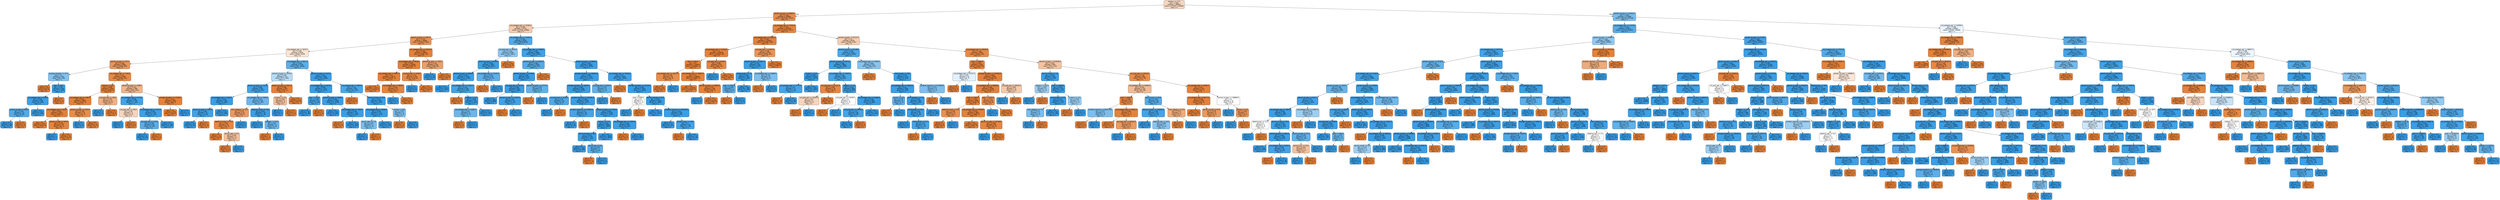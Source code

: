digraph Tree {
node [shape=box, style="filled, rounded", color="black", fontname=helvetica] ;
edge [fontname=helvetica] ;
0 [label="backers <= 17.5\ngini = 0.482\nsamples = 298507\nvalue = [177947, 120560]\nclass = 0", fillcolor="#e5813952"] ;
1 [label="percent_of_goal <= 28809.5\ngini = 0.153\nsamples = 156841\nvalue = [143729, 13112]\nclass = 0", fillcolor="#e58139e8"] ;
0 -> 1 [labeldistance=2.5, labelangle=45, headlabel="True"] ;
2 [label="usd_pledged_real <= 10765.5\ngini = 0.468\nsamples = 27741\nvalue = [17356, 10385]\nclass = 0", fillcolor="#e5813966"] ;
1 -> 2 ;
3 [label="percent_of_goal <= 5387.5\ngini = 0.215\nsamples = 18663\nvalue = [16381, 2282]\nclass = 0", fillcolor="#e58139db"] ;
2 -> 3 ;
4 [label="usd_pledged_real <= 2619.5\ngini = 0.494\nsamples = 5029\nvalue = [2800, 2229]\nclass = 0", fillcolor="#e5813934"] ;
3 -> 4 ;
5 [label="percent_of_goal <= 787.5\ngini = 0.238\nsamples = 2893\nvalue = [2493, 400]\nclass = 0", fillcolor="#e58139d6"] ;
4 -> 5 ;
6 [label="average_donation <= 47.5\ngini = 0.4\nsamples = 344\nvalue = [95, 249]\nclass = 1", fillcolor="#399de59e"] ;
5 -> 6 ;
7 [label="gini = 0.0\nsamples = 88\nvalue = [88, 0]\nclass = 0", fillcolor="#e58139ff"] ;
6 -> 7 ;
8 [label="goal <= 39.5\ngini = 0.053\nsamples = 256\nvalue = [7, 249]\nclass = 1", fillcolor="#399de5f8"] ;
6 -> 8 ;
9 [label="usd_pledged_real <= 399.5\ngini = 0.046\nsamples = 255\nvalue = [6, 249]\nclass = 1", fillcolor="#399de5f9"] ;
8 -> 9 ;
10 [label="percent_of_goal <= 655.5\ngini = 0.204\nsamples = 52\nvalue = [6, 46]\nclass = 1", fillcolor="#399de5de"] ;
9 -> 10 ;
11 [label="gini = 0.0\nsamples = 46\nvalue = [0, 46]\nclass = 1", fillcolor="#399de5ff"] ;
10 -> 11 ;
12 [label="gini = 0.0\nsamples = 6\nvalue = [6, 0]\nclass = 0", fillcolor="#e58139ff"] ;
10 -> 12 ;
13 [label="gini = 0.0\nsamples = 203\nvalue = [0, 203]\nclass = 1", fillcolor="#399de5ff"] ;
9 -> 13 ;
14 [label="gini = 0.0\nsamples = 1\nvalue = [1, 0]\nclass = 0", fillcolor="#e58139ff"] ;
8 -> 14 ;
15 [label="usd_pledged_real <= 1143.5\ngini = 0.111\nsamples = 2549\nvalue = [2398, 151]\nclass = 0", fillcolor="#e58139ef"] ;
5 -> 15 ;
16 [label="backers <= 4.5\ngini = 0.006\nsamples = 2051\nvalue = [2045, 6]\nclass = 0", fillcolor="#e58139fe"] ;
15 -> 16 ;
17 [label="usd_pledged_real <= 1005.5\ngini = 0.003\nsamples = 2040\nvalue = [2037, 3]\nclass = 0", fillcolor="#e58139ff"] ;
16 -> 17 ;
18 [label="usd_pledged_real <= 914.5\ngini = 0.001\nsamples = 2017\nvalue = [2016, 1]\nclass = 0", fillcolor="#e58139ff"] ;
17 -> 18 ;
19 [label="gini = 0.0\nsamples = 1972\nvalue = [1972, 0]\nclass = 0", fillcolor="#e58139ff"] ;
18 -> 19 ;
20 [label="percent_of_goal <= 876.0\ngini = 0.043\nsamples = 45\nvalue = [44, 1]\nclass = 0", fillcolor="#e58139f9"] ;
18 -> 20 ;
21 [label="gini = 0.0\nsamples = 1\nvalue = [0, 1]\nclass = 1", fillcolor="#399de5ff"] ;
20 -> 21 ;
22 [label="gini = 0.0\nsamples = 44\nvalue = [44, 0]\nclass = 0", fillcolor="#e58139ff"] ;
20 -> 22 ;
23 [label="percent_of_goal <= 1231.5\ngini = 0.159\nsamples = 23\nvalue = [21, 2]\nclass = 0", fillcolor="#e58139e7"] ;
17 -> 23 ;
24 [label="gini = 0.0\nsamples = 2\nvalue = [0, 2]\nclass = 1", fillcolor="#399de5ff"] ;
23 -> 24 ;
25 [label="gini = 0.0\nsamples = 21\nvalue = [21, 0]\nclass = 0", fillcolor="#e58139ff"] ;
23 -> 25 ;
26 [label="usd_goal_real <= 199.0\ngini = 0.397\nsamples = 11\nvalue = [8, 3]\nclass = 0", fillcolor="#e581399f"] ;
16 -> 26 ;
27 [label="gini = 0.0\nsamples = 3\nvalue = [0, 3]\nclass = 1", fillcolor="#399de5ff"] ;
26 -> 27 ;
28 [label="gini = 0.0\nsamples = 8\nvalue = [8, 0]\nclass = 0", fillcolor="#e58139ff"] ;
26 -> 28 ;
29 [label="percent_of_goal <= 1286.0\ngini = 0.413\nsamples = 498\nvalue = [353, 145]\nclass = 0", fillcolor="#e5813996"] ;
15 -> 29 ;
30 [label="usd_pledged_real <= 1170.5\ngini = 0.089\nsamples = 150\nvalue = [7, 143]\nclass = 1", fillcolor="#399de5f3"] ;
29 -> 30 ;
31 [label="usd_goal_real <= 238.0\ngini = 0.48\nsamples = 5\nvalue = [3, 2]\nclass = 0", fillcolor="#e5813955"] ;
30 -> 31 ;
32 [label="gini = 0.0\nsamples = 2\nvalue = [0, 2]\nclass = 1", fillcolor="#399de5ff"] ;
31 -> 32 ;
33 [label="gini = 0.0\nsamples = 3\nvalue = [3, 0]\nclass = 0", fillcolor="#e58139ff"] ;
31 -> 33 ;
34 [label="usd_pledged_real <= 1441.0\ngini = 0.054\nsamples = 145\nvalue = [4, 141]\nclass = 1", fillcolor="#399de5f8"] ;
30 -> 34 ;
35 [label="usd_goal_real <= 270.5\ngini = 0.238\nsamples = 29\nvalue = [4, 25]\nclass = 1", fillcolor="#399de5d6"] ;
34 -> 35 ;
36 [label="gini = 0.0\nsamples = 25\nvalue = [0, 25]\nclass = 1", fillcolor="#399de5ff"] ;
35 -> 36 ;
37 [label="gini = 0.0\nsamples = 4\nvalue = [4, 0]\nclass = 0", fillcolor="#e58139ff"] ;
35 -> 37 ;
38 [label="gini = 0.0\nsamples = 116\nvalue = [0, 116]\nclass = 1", fillcolor="#399de5ff"] ;
34 -> 38 ;
39 [label="average_donation <= 27438.5\ngini = 0.011\nsamples = 348\nvalue = [346, 2]\nclass = 0", fillcolor="#e58139fe"] ;
29 -> 39 ;
40 [label="gini = 0.0\nsamples = 346\nvalue = [346, 0]\nclass = 0", fillcolor="#e58139ff"] ;
39 -> 40 ;
41 [label="gini = 0.0\nsamples = 2\nvalue = [0, 2]\nclass = 1", fillcolor="#399de5ff"] ;
39 -> 41 ;
42 [label="usd_pledged_real <= 5812.0\ngini = 0.246\nsamples = 2136\nvalue = [307, 1829]\nclass = 1", fillcolor="#399de5d4"] ;
4 -> 42 ;
43 [label="percent_of_goal <= 2476.0\ngini = 0.476\nsamples = 710\nvalue = [277, 433]\nclass = 1", fillcolor="#399de55c"] ;
42 -> 43 ;
44 [label="percent_of_goal <= 1732.0\ngini = 0.096\nsamples = 455\nvalue = [23, 432]\nclass = 1", fillcolor="#399de5f1"] ;
43 -> 44 ;
45 [label="usd_pledged_real <= 2931.5\ngini = 0.011\nsamples = 352\nvalue = [2, 350]\nclass = 1", fillcolor="#399de5fe"] ;
44 -> 45 ;
46 [label="percent_of_goal <= 1419.0\ngini = 0.081\nsamples = 47\nvalue = [2, 45]\nclass = 1", fillcolor="#399de5f4"] ;
45 -> 46 ;
47 [label="gini = 0.0\nsamples = 45\nvalue = [0, 45]\nclass = 1", fillcolor="#399de5ff"] ;
46 -> 47 ;
48 [label="gini = 0.0\nsamples = 2\nvalue = [2, 0]\nclass = 0", fillcolor="#e58139ff"] ;
46 -> 48 ;
49 [label="gini = 0.0\nsamples = 305\nvalue = [0, 305]\nclass = 1", fillcolor="#399de5ff"] ;
45 -> 49 ;
50 [label="usd_pledged_real <= 3928.0\ngini = 0.325\nsamples = 103\nvalue = [21, 82]\nclass = 1", fillcolor="#399de5be"] ;
44 -> 50 ;
51 [label="main_category <= 12.5\ngini = 0.278\nsamples = 24\nvalue = [20, 4]\nclass = 0", fillcolor="#e58139cc"] ;
50 -> 51 ;
52 [label="deadline_month <= 10.0\ngini = 0.091\nsamples = 21\nvalue = [20, 1]\nclass = 0", fillcolor="#e58139f2"] ;
51 -> 52 ;
53 [label="gini = 0.0\nsamples = 18\nvalue = [18, 0]\nclass = 0", fillcolor="#e58139ff"] ;
52 -> 53 ;
54 [label="launch_year <= 6.5\ngini = 0.444\nsamples = 3\nvalue = [2, 1]\nclass = 0", fillcolor="#e581397f"] ;
52 -> 54 ;
55 [label="gini = 0.0\nsamples = 2\nvalue = [2, 0]\nclass = 0", fillcolor="#e58139ff"] ;
54 -> 55 ;
56 [label="gini = 0.0\nsamples = 1\nvalue = [0, 1]\nclass = 1", fillcolor="#399de5ff"] ;
54 -> 56 ;
57 [label="gini = 0.0\nsamples = 3\nvalue = [0, 3]\nclass = 1", fillcolor="#399de5ff"] ;
51 -> 57 ;
58 [label="deadline_month <= 10.5\ngini = 0.025\nsamples = 79\nvalue = [1, 78]\nclass = 1", fillcolor="#399de5fc"] ;
50 -> 58 ;
59 [label="gini = 0.0\nsamples = 74\nvalue = [0, 74]\nclass = 1", fillcolor="#399de5ff"] ;
58 -> 59 ;
60 [label="category <= 67.5\ngini = 0.32\nsamples = 5\nvalue = [1, 4]\nclass = 1", fillcolor="#399de5bf"] ;
58 -> 60 ;
61 [label="gini = 0.0\nsamples = 1\nvalue = [1, 0]\nclass = 0", fillcolor="#e58139ff"] ;
60 -> 61 ;
62 [label="gini = 0.0\nsamples = 4\nvalue = [0, 4]\nclass = 1", fillcolor="#399de5ff"] ;
60 -> 62 ;
63 [label="percent_of_goal <= 2611.0\ngini = 0.008\nsamples = 255\nvalue = [254, 1]\nclass = 0", fillcolor="#e58139fe"] ;
43 -> 63 ;
64 [label="currency <= 3.0\ngini = 0.444\nsamples = 3\nvalue = [2, 1]\nclass = 0", fillcolor="#e581397f"] ;
63 -> 64 ;
65 [label="gini = 0.0\nsamples = 1\nvalue = [0, 1]\nclass = 1", fillcolor="#399de5ff"] ;
64 -> 65 ;
66 [label="gini = 0.0\nsamples = 2\nvalue = [2, 0]\nclass = 0", fillcolor="#e58139ff"] ;
64 -> 66 ;
67 [label="gini = 0.0\nsamples = 252\nvalue = [252, 0]\nclass = 0", fillcolor="#e58139ff"] ;
63 -> 67 ;
68 [label="percent_of_goal <= 4122.5\ngini = 0.041\nsamples = 1426\nvalue = [30, 1396]\nclass = 1", fillcolor="#399de5fa"] ;
42 -> 68 ;
69 [label="usd_pledged_real <= 6219.5\ngini = 0.009\nsamples = 1122\nvalue = [5, 1117]\nclass = 1", fillcolor="#399de5fe"] ;
68 -> 69 ;
70 [label="goal <= 105.0\ngini = 0.136\nsamples = 41\nvalue = [3, 38]\nclass = 1", fillcolor="#399de5eb"] ;
69 -> 70 ;
71 [label="gini = 0.0\nsamples = 38\nvalue = [0, 38]\nclass = 1", fillcolor="#399de5ff"] ;
70 -> 71 ;
72 [label="gini = 0.0\nsamples = 3\nvalue = [3, 0]\nclass = 0", fillcolor="#e58139ff"] ;
70 -> 72 ;
73 [label="percent_of_goal <= 3869.0\ngini = 0.004\nsamples = 1081\nvalue = [2, 1079]\nclass = 1", fillcolor="#399de5ff"] ;
69 -> 73 ;
74 [label="gini = 0.0\nsamples = 930\nvalue = [0, 930]\nclass = 1", fillcolor="#399de5ff"] ;
73 -> 74 ;
75 [label="usd_pledged_real <= 7843.5\ngini = 0.026\nsamples = 151\nvalue = [2, 149]\nclass = 1", fillcolor="#399de5fc"] ;
73 -> 75 ;
76 [label="gini = 0.0\nsamples = 2\nvalue = [2, 0]\nclass = 0", fillcolor="#e58139ff"] ;
75 -> 76 ;
77 [label="gini = 0.0\nsamples = 149\nvalue = [0, 149]\nclass = 1", fillcolor="#399de5ff"] ;
75 -> 77 ;
78 [label="usd_pledged_real <= 8059.0\ngini = 0.151\nsamples = 304\nvalue = [25, 279]\nclass = 1", fillcolor="#399de5e8"] ;
68 -> 78 ;
79 [label="gini = 0.0\nsamples = 23\nvalue = [23, 0]\nclass = 0", fillcolor="#e58139ff"] ;
78 -> 79 ;
80 [label="launch_minute <= 58.5\ngini = 0.014\nsamples = 281\nvalue = [2, 279]\nclass = 1", fillcolor="#399de5fd"] ;
78 -> 80 ;
81 [label="usd_pledged_real <= 8260.5\ngini = 0.007\nsamples = 277\nvalue = [1, 276]\nclass = 1", fillcolor="#399de5fe"] ;
80 -> 81 ;
82 [label="launch_year <= 7.0\ngini = 0.375\nsamples = 4\nvalue = [1, 3]\nclass = 1", fillcolor="#399de5aa"] ;
81 -> 82 ;
83 [label="gini = 0.0\nsamples = 3\nvalue = [0, 3]\nclass = 1", fillcolor="#399de5ff"] ;
82 -> 83 ;
84 [label="gini = 0.0\nsamples = 1\nvalue = [1, 0]\nclass = 0", fillcolor="#e58139ff"] ;
82 -> 84 ;
85 [label="gini = 0.0\nsamples = 273\nvalue = [0, 273]\nclass = 1", fillcolor="#399de5ff"] ;
81 -> 85 ;
86 [label="country <= 8.0\ngini = 0.375\nsamples = 4\nvalue = [1, 3]\nclass = 1", fillcolor="#399de5aa"] ;
80 -> 86 ;
87 [label="gini = 0.0\nsamples = 1\nvalue = [1, 0]\nclass = 0", fillcolor="#e58139ff"] ;
86 -> 87 ;
88 [label="gini = 0.0\nsamples = 3\nvalue = [0, 3]\nclass = 1", fillcolor="#399de5ff"] ;
86 -> 88 ;
89 [label="usd_pledged_real <= 10241.0\ngini = 0.008\nsamples = 13634\nvalue = [13581, 53]\nclass = 0", fillcolor="#e58139fe"] ;
3 -> 89 ;
90 [label="usd_pledged_real <= 9918.0\ngini = 0.001\nsamples = 13406\nvalue = [13397, 9]\nclass = 0", fillcolor="#e58139ff"] ;
89 -> 90 ;
91 [label="usd_pledged_real <= 9827.5\ngini = 0.0\nsamples = 13272\nvalue = [13271, 1]\nclass = 0", fillcolor="#e58139ff"] ;
90 -> 91 ;
92 [label="gini = 0.0\nsamples = 13215\nvalue = [13215, 0]\nclass = 0", fillcolor="#e58139ff"] ;
91 -> 92 ;
93 [label="usd_pledged_real <= 9829.5\ngini = 0.034\nsamples = 57\nvalue = [56, 1]\nclass = 0", fillcolor="#e58139fa"] ;
91 -> 93 ;
94 [label="gini = 0.0\nsamples = 1\nvalue = [0, 1]\nclass = 1", fillcolor="#399de5ff"] ;
93 -> 94 ;
95 [label="gini = 0.0\nsamples = 56\nvalue = [56, 0]\nclass = 0", fillcolor="#e58139ff"] ;
93 -> 95 ;
96 [label="usd_goal_real <= 2190.0\ngini = 0.112\nsamples = 134\nvalue = [126, 8]\nclass = 0", fillcolor="#e58139ef"] ;
90 -> 96 ;
97 [label="gini = 0.0\nsamples = 8\nvalue = [0, 8]\nclass = 1", fillcolor="#399de5ff"] ;
96 -> 97 ;
98 [label="gini = 0.0\nsamples = 126\nvalue = [126, 0]\nclass = 0", fillcolor="#e58139ff"] ;
96 -> 98 ;
99 [label="percent_of_goal <= 7103.0\ngini = 0.311\nsamples = 228\nvalue = [184, 44]\nclass = 0", fillcolor="#e58139c2"] ;
89 -> 99 ;
100 [label="gini = 0.0\nsamples = 44\nvalue = [0, 44]\nclass = 1", fillcolor="#399de5ff"] ;
99 -> 100 ;
101 [label="gini = 0.0\nsamples = 184\nvalue = [184, 0]\nclass = 0", fillcolor="#e58139ff"] ;
99 -> 101 ;
102 [label="usd_pledged_real <= 14191.0\ngini = 0.192\nsamples = 9078\nvalue = [975, 8103]\nclass = 1", fillcolor="#399de5e0"] ;
2 -> 102 ;
103 [label="usd_goal_real <= 3678.5\ngini = 0.421\nsamples = 2593\nvalue = [782, 1811]\nclass = 1", fillcolor="#399de591"] ;
102 -> 103 ;
104 [label="percent_of_goal <= 9474.5\ngini = 0.028\nsamples = 1837\nvalue = [26, 1811]\nclass = 1", fillcolor="#399de5fb"] ;
103 -> 104 ;
105 [label="percent_of_goal <= 8099.0\ngini = 0.015\nsamples = 1753\nvalue = [13, 1740]\nclass = 1", fillcolor="#399de5fd"] ;
104 -> 105 ;
106 [label="gini = 0.0\nsamples = 1514\nvalue = [0, 1514]\nclass = 1", fillcolor="#399de5ff"] ;
105 -> 106 ;
107 [label="usd_pledged_real <= 12012.5\ngini = 0.103\nsamples = 239\nvalue = [13, 226]\nclass = 1", fillcolor="#399de5f0"] ;
105 -> 107 ;
108 [label="gini = 0.0\nsamples = 12\nvalue = [12, 0]\nclass = 0", fillcolor="#e58139ff"] ;
107 -> 108 ;
109 [label="category <= 3.5\ngini = 0.009\nsamples = 227\nvalue = [1, 226]\nclass = 1", fillcolor="#399de5fe"] ;
107 -> 109 ;
110 [label="usd_pledged_real <= 12897.0\ngini = 0.32\nsamples = 5\nvalue = [1, 4]\nclass = 1", fillcolor="#399de5bf"] ;
109 -> 110 ;
111 [label="gini = 0.0\nsamples = 1\nvalue = [1, 0]\nclass = 0", fillcolor="#e58139ff"] ;
110 -> 111 ;
112 [label="gini = 0.0\nsamples = 4\nvalue = [0, 4]\nclass = 1", fillcolor="#399de5ff"] ;
110 -> 112 ;
113 [label="gini = 0.0\nsamples = 222\nvalue = [0, 222]\nclass = 1", fillcolor="#399de5ff"] ;
109 -> 113 ;
114 [label="usd_pledged_real <= 13193.5\ngini = 0.262\nsamples = 84\nvalue = [13, 71]\nclass = 1", fillcolor="#399de5d0"] ;
104 -> 114 ;
115 [label="gini = 0.0\nsamples = 13\nvalue = [13, 0]\nclass = 0", fillcolor="#e58139ff"] ;
114 -> 115 ;
116 [label="gini = 0.0\nsamples = 71\nvalue = [0, 71]\nclass = 1", fillcolor="#399de5ff"] ;
114 -> 116 ;
117 [label="gini = 0.0\nsamples = 756\nvalue = [756, 0]\nclass = 0", fillcolor="#e58139ff"] ;
103 -> 117 ;
118 [label="usd_pledged_real <= 15990.5\ngini = 0.058\nsamples = 6485\nvalue = [193, 6292]\nclass = 1", fillcolor="#399de5f7"] ;
102 -> 118 ;
119 [label="percent_of_goal <= 13815.5\ngini = 0.208\nsamples = 1033\nvalue = [122, 911]\nclass = 1", fillcolor="#399de5dd"] ;
118 -> 119 ;
120 [label="percent_of_goal <= 12748.0\ngini = 0.004\nsamples = 913\nvalue = [2, 911]\nclass = 1", fillcolor="#399de5fe"] ;
119 -> 120 ;
121 [label="usd_goal_real <= 4174.5\ngini = 0.002\nsamples = 907\nvalue = [1, 906]\nclass = 1", fillcolor="#399de5ff"] ;
120 -> 121 ;
122 [label="gini = 0.0\nsamples = 883\nvalue = [0, 883]\nclass = 1", fillcolor="#399de5ff"] ;
121 -> 122 ;
123 [label="percent_of_goal <= 12367.5\ngini = 0.08\nsamples = 24\nvalue = [1, 23]\nclass = 1", fillcolor="#399de5f4"] ;
121 -> 123 ;
124 [label="gini = 0.0\nsamples = 1\nvalue = [1, 0]\nclass = 0", fillcolor="#e58139ff"] ;
123 -> 124 ;
125 [label="gini = 0.0\nsamples = 23\nvalue = [0, 23]\nclass = 1", fillcolor="#399de5ff"] ;
123 -> 125 ;
126 [label="percent_of_goal <= 12774.5\ngini = 0.278\nsamples = 6\nvalue = [1, 5]\nclass = 1", fillcolor="#399de5cc"] ;
120 -> 126 ;
127 [label="gini = 0.0\nsamples = 1\nvalue = [1, 0]\nclass = 0", fillcolor="#e58139ff"] ;
126 -> 127 ;
128 [label="gini = 0.0\nsamples = 5\nvalue = [0, 5]\nclass = 1", fillcolor="#399de5ff"] ;
126 -> 128 ;
129 [label="gini = 0.0\nsamples = 120\nvalue = [120, 0]\nclass = 0", fillcolor="#e58139ff"] ;
119 -> 129 ;
130 [label="percent_of_goal <= 20859.0\ngini = 0.026\nsamples = 5452\nvalue = [71, 5381]\nclass = 1", fillcolor="#399de5fc"] ;
118 -> 130 ;
131 [label="average_donation <= 156204.0\ngini = 0.005\nsamples = 3771\nvalue = [10, 3761]\nclass = 1", fillcolor="#399de5fe"] ;
130 -> 131 ;
132 [label="average_donation <= 24925.5\ngini = 0.005\nsamples = 3765\nvalue = [9, 3756]\nclass = 1", fillcolor="#399de5fe"] ;
131 -> 132 ;
133 [label="usd_goal_real <= 5160.5\ngini = 0.18\nsamples = 10\nvalue = [1, 9]\nclass = 1", fillcolor="#399de5e3"] ;
132 -> 133 ;
134 [label="gini = 0.0\nsamples = 9\nvalue = [0, 9]\nclass = 1", fillcolor="#399de5ff"] ;
133 -> 134 ;
135 [label="gini = 0.0\nsamples = 1\nvalue = [1, 0]\nclass = 0", fillcolor="#e58139ff"] ;
133 -> 135 ;
136 [label="duration_seconds <= 281262.0\ngini = 0.004\nsamples = 3755\nvalue = [8, 3747]\nclass = 1", fillcolor="#399de5fe"] ;
132 -> 136 ;
137 [label="duration_seconds <= 279603.5\ngini = 0.117\nsamples = 16\nvalue = [1, 15]\nclass = 1", fillcolor="#399de5ee"] ;
136 -> 137 ;
138 [label="gini = 0.0\nsamples = 15\nvalue = [0, 15]\nclass = 1", fillcolor="#399de5ff"] ;
137 -> 138 ;
139 [label="gini = 0.0\nsamples = 1\nvalue = [1, 0]\nclass = 0", fillcolor="#e58139ff"] ;
137 -> 139 ;
140 [label="percent_of_goal <= 17206.5\ngini = 0.004\nsamples = 3739\nvalue = [7, 3732]\nclass = 1", fillcolor="#399de5ff"] ;
136 -> 140 ;
141 [label="country <= 5.5\ngini = 0.001\nsamples = 3082\nvalue = [1, 3081]\nclass = 1", fillcolor="#399de5ff"] ;
140 -> 141 ;
142 [label="launch_minute <= 56.5\ngini = 0.014\nsamples = 143\nvalue = [1, 142]\nclass = 1", fillcolor="#399de5fd"] ;
141 -> 142 ;
143 [label="gini = 0.0\nsamples = 136\nvalue = [0, 136]\nclass = 1", fillcolor="#399de5ff"] ;
142 -> 143 ;
144 [label="launch_day <= 6.5\ngini = 0.245\nsamples = 7\nvalue = [1, 6]\nclass = 1", fillcolor="#399de5d4"] ;
142 -> 144 ;
145 [label="gini = 0.0\nsamples = 1\nvalue = [1, 0]\nclass = 0", fillcolor="#e58139ff"] ;
144 -> 145 ;
146 [label="gini = 0.0\nsamples = 6\nvalue = [0, 6]\nclass = 1", fillcolor="#399de5ff"] ;
144 -> 146 ;
147 [label="gini = 0.0\nsamples = 2939\nvalue = [0, 2939]\nclass = 1", fillcolor="#399de5ff"] ;
141 -> 147 ;
148 [label="usd_pledged_real <= 17625.0\ngini = 0.018\nsamples = 657\nvalue = [6, 651]\nclass = 1", fillcolor="#399de5fd"] ;
140 -> 148 ;
149 [label="gini = 0.0\nsamples = 6\nvalue = [6, 0]\nclass = 0", fillcolor="#e58139ff"] ;
148 -> 149 ;
150 [label="gini = 0.0\nsamples = 651\nvalue = [0, 651]\nclass = 1", fillcolor="#399de5ff"] ;
148 -> 150 ;
151 [label="usd_goal_real <= 5552.5\ngini = 0.278\nsamples = 6\nvalue = [1, 5]\nclass = 1", fillcolor="#399de5cc"] ;
131 -> 151 ;
152 [label="gini = 0.0\nsamples = 5\nvalue = [0, 5]\nclass = 1", fillcolor="#399de5ff"] ;
151 -> 152 ;
153 [label="gini = 0.0\nsamples = 1\nvalue = [1, 0]\nclass = 0", fillcolor="#e58139ff"] ;
151 -> 153 ;
154 [label="usd_pledged_real <= 19526.0\ngini = 0.07\nsamples = 1681\nvalue = [61, 1620]\nclass = 1", fillcolor="#399de5f5"] ;
130 -> 154 ;
155 [label="gini = 0.0\nsamples = 59\nvalue = [59, 0]\nclass = 0", fillcolor="#e58139ff"] ;
154 -> 155 ;
156 [label="average_donation <= 52126.0\ngini = 0.002\nsamples = 1622\nvalue = [2, 1620]\nclass = 1", fillcolor="#399de5ff"] ;
154 -> 156 ;
157 [label="goal <= 650.0\ngini = 0.5\nsamples = 2\nvalue = [1, 1]\nclass = 0", fillcolor="#e5813900"] ;
156 -> 157 ;
158 [label="gini = 0.0\nsamples = 1\nvalue = [0, 1]\nclass = 1", fillcolor="#399de5ff"] ;
157 -> 158 ;
159 [label="gini = 0.0\nsamples = 1\nvalue = [1, 0]\nclass = 0", fillcolor="#e58139ff"] ;
157 -> 159 ;
160 [label="launch_minute <= 54.5\ngini = 0.001\nsamples = 1620\nvalue = [1, 1619]\nclass = 1", fillcolor="#399de5ff"] ;
156 -> 160 ;
161 [label="gini = 0.0\nsamples = 1474\nvalue = [0, 1474]\nclass = 1", fillcolor="#399de5ff"] ;
160 -> 161 ;
162 [label="duration_seconds <= 4233785.0\ngini = 0.014\nsamples = 146\nvalue = [1, 145]\nclass = 1", fillcolor="#399de5fd"] ;
160 -> 162 ;
163 [label="gini = 0.0\nsamples = 127\nvalue = [0, 127]\nclass = 1", fillcolor="#399de5ff"] ;
162 -> 163 ;
164 [label="duration_days <= 49.5\ngini = 0.1\nsamples = 19\nvalue = [1, 18]\nclass = 1", fillcolor="#399de5f1"] ;
162 -> 164 ;
165 [label="gini = 0.0\nsamples = 1\nvalue = [1, 0]\nclass = 0", fillcolor="#e58139ff"] ;
164 -> 165 ;
166 [label="gini = 0.0\nsamples = 18\nvalue = [0, 18]\nclass = 1", fillcolor="#399de5ff"] ;
164 -> 166 ;
167 [label="usd_pledged_real <= 27314.0\ngini = 0.041\nsamples = 129100\nvalue = [126373, 2727]\nclass = 0", fillcolor="#e58139f9"] ;
1 -> 167 ;
168 [label="usd_pledged_real <= 23691.5\ngini = 0.007\nsamples = 123021\nvalue = [122585, 436]\nclass = 0", fillcolor="#e58139fe"] ;
167 -> 168 ;
169 [label="usd_pledged_real <= 23149.5\ngini = 0.0\nsamples = 120045\nvalue = [120016, 29]\nclass = 0", fillcolor="#e58139ff"] ;
168 -> 169 ;
170 [label="goal <= 658.0\ngini = 0.0\nsamples = 119533\nvalue = [119526, 7]\nclass = 0", fillcolor="#e58139ff"] ;
169 -> 170 ;
171 [label="usd_pledged_real <= 20472.0\ngini = 0.169\nsamples = 43\nvalue = [39, 4]\nclass = 0", fillcolor="#e58139e5"] ;
170 -> 171 ;
172 [label="gini = 0.0\nsamples = 39\nvalue = [39, 0]\nclass = 0", fillcolor="#e58139ff"] ;
171 -> 172 ;
173 [label="gini = 0.0\nsamples = 4\nvalue = [0, 4]\nclass = 1", fillcolor="#399de5ff"] ;
171 -> 173 ;
174 [label="usd_pledged_real <= 22801.5\ngini = 0.0\nsamples = 119490\nvalue = [119487, 3]\nclass = 0", fillcolor="#e58139ff"] ;
170 -> 174 ;
175 [label="gini = 0.0\nsamples = 119142\nvalue = [119142, 0]\nclass = 0", fillcolor="#e58139ff"] ;
174 -> 175 ;
176 [label="percent_of_goal <= 32883.0\ngini = 0.017\nsamples = 348\nvalue = [345, 3]\nclass = 0", fillcolor="#e58139fd"] ;
174 -> 176 ;
177 [label="gini = 0.0\nsamples = 3\nvalue = [0, 3]\nclass = 1", fillcolor="#399de5ff"] ;
176 -> 177 ;
178 [label="gini = 0.0\nsamples = 345\nvalue = [345, 0]\nclass = 0", fillcolor="#e58139ff"] ;
176 -> 178 ;
179 [label="usd_goal_real <= 9133.0\ngini = 0.082\nsamples = 512\nvalue = [490, 22]\nclass = 0", fillcolor="#e58139f4"] ;
169 -> 179 ;
180 [label="gini = 0.0\nsamples = 22\nvalue = [0, 22]\nclass = 1", fillcolor="#399de5ff"] ;
179 -> 180 ;
181 [label="gini = 0.0\nsamples = 490\nvalue = [490, 0]\nclass = 0", fillcolor="#e58139ff"] ;
179 -> 181 ;
182 [label="usd_goal_real <= 10020.5\ngini = 0.236\nsamples = 2976\nvalue = [2569, 407]\nclass = 0", fillcolor="#e58139d7"] ;
168 -> 182 ;
183 [label="percent_of_goal <= 35927.0\ngini = 0.015\nsamples = 410\nvalue = [3, 407]\nclass = 1", fillcolor="#399de5fd"] ;
182 -> 183 ;
184 [label="name_length <= 4.5\ngini = 0.005\nsamples = 402\nvalue = [1, 401]\nclass = 1", fillcolor="#399de5fe"] ;
183 -> 184 ;
185 [label="goal <= 1075.0\ngini = 0.245\nsamples = 7\nvalue = [1, 6]\nclass = 1", fillcolor="#399de5d4"] ;
184 -> 185 ;
186 [label="gini = 0.0\nsamples = 1\nvalue = [1, 0]\nclass = 0", fillcolor="#e58139ff"] ;
185 -> 186 ;
187 [label="gini = 0.0\nsamples = 6\nvalue = [0, 6]\nclass = 1", fillcolor="#399de5ff"] ;
185 -> 187 ;
188 [label="gini = 0.0\nsamples = 395\nvalue = [0, 395]\nclass = 1", fillcolor="#399de5ff"] ;
184 -> 188 ;
189 [label="usd_pledged_real <= 25859.0\ngini = 0.375\nsamples = 8\nvalue = [2, 6]\nclass = 1", fillcolor="#399de5aa"] ;
183 -> 189 ;
190 [label="gini = 0.0\nsamples = 2\nvalue = [2, 0]\nclass = 0", fillcolor="#e58139ff"] ;
189 -> 190 ;
191 [label="gini = 0.0\nsamples = 6\nvalue = [0, 6]\nclass = 1", fillcolor="#399de5ff"] ;
189 -> 191 ;
192 [label="gini = 0.0\nsamples = 2566\nvalue = [2566, 0]\nclass = 0", fillcolor="#e58139ff"] ;
182 -> 192 ;
193 [label="percent_of_goal <= 87131.0\ngini = 0.47\nsamples = 6079\nvalue = [3788, 2291]\nclass = 0", fillcolor="#e5813965"] ;
167 -> 193 ;
194 [label="percent_of_goal <= 62138.0\ngini = 0.165\nsamples = 2253\nvalue = [205, 2048]\nclass = 1", fillcolor="#399de5e5"] ;
193 -> 194 ;
195 [label="percent_of_goal <= 47070.5\ngini = 0.052\nsamples = 1683\nvalue = [45, 1638]\nclass = 1", fillcolor="#399de5f8"] ;
194 -> 195 ;
196 [label="currency <= 0.5\ngini = 0.002\nsamples = 1078\nvalue = [1, 1077]\nclass = 1", fillcolor="#399de5ff"] ;
195 -> 196 ;
197 [label="usd_pledged_real <= 27771.0\ngini = 0.111\nsamples = 17\nvalue = [1, 16]\nclass = 1", fillcolor="#399de5ef"] ;
196 -> 197 ;
198 [label="gini = 0.0\nsamples = 1\nvalue = [1, 0]\nclass = 0", fillcolor="#e58139ff"] ;
197 -> 198 ;
199 [label="gini = 0.0\nsamples = 16\nvalue = [0, 16]\nclass = 1", fillcolor="#399de5ff"] ;
197 -> 199 ;
200 [label="gini = 0.0\nsamples = 1061\nvalue = [0, 1061]\nclass = 1", fillcolor="#399de5ff"] ;
196 -> 200 ;
201 [label="usd_pledged_real <= 31650.0\ngini = 0.135\nsamples = 605\nvalue = [44, 561]\nclass = 1", fillcolor="#399de5eb"] ;
195 -> 201 ;
202 [label="usd_goal_real <= 12120.0\ngini = 0.095\nsamples = 40\nvalue = [38, 2]\nclass = 0", fillcolor="#e58139f2"] ;
201 -> 202 ;
203 [label="usd_goal_real <= 12029.5\ngini = 0.48\nsamples = 5\nvalue = [3, 2]\nclass = 0", fillcolor="#e5813955"] ;
202 -> 203 ;
204 [label="gini = 0.0\nsamples = 3\nvalue = [3, 0]\nclass = 0", fillcolor="#e58139ff"] ;
203 -> 204 ;
205 [label="gini = 0.0\nsamples = 2\nvalue = [0, 2]\nclass = 1", fillcolor="#399de5ff"] ;
203 -> 205 ;
206 [label="gini = 0.0\nsamples = 35\nvalue = [35, 0]\nclass = 0", fillcolor="#e58139ff"] ;
202 -> 206 ;
207 [label="category <= 1.5\ngini = 0.021\nsamples = 565\nvalue = [6, 559]\nclass = 1", fillcolor="#399de5fc"] ;
201 -> 207 ;
208 [label="usd_goal_real <= 14106.5\ngini = 0.5\nsamples = 2\nvalue = [1, 1]\nclass = 0", fillcolor="#e5813900"] ;
207 -> 208 ;
209 [label="gini = 0.0\nsamples = 1\nvalue = [1, 0]\nclass = 0", fillcolor="#e58139ff"] ;
208 -> 209 ;
210 [label="gini = 0.0\nsamples = 1\nvalue = [0, 1]\nclass = 1", fillcolor="#399de5ff"] ;
208 -> 210 ;
211 [label="usd_pledged_real <= 34469.0\ngini = 0.018\nsamples = 563\nvalue = [5, 558]\nclass = 1", fillcolor="#399de5fd"] ;
207 -> 211 ;
212 [label="usd_goal_real <= 13595.0\ngini = 0.107\nsamples = 88\nvalue = [5, 83]\nclass = 1", fillcolor="#399de5f0"] ;
211 -> 212 ;
213 [label="gini = 0.0\nsamples = 83\nvalue = [0, 83]\nclass = 1", fillcolor="#399de5ff"] ;
212 -> 213 ;
214 [label="gini = 0.0\nsamples = 5\nvalue = [5, 0]\nclass = 0", fillcolor="#e58139ff"] ;
212 -> 214 ;
215 [label="gini = 0.0\nsamples = 475\nvalue = [0, 475]\nclass = 1", fillcolor="#399de5ff"] ;
211 -> 215 ;
216 [label="usd_pledged_real <= 37060.5\ngini = 0.404\nsamples = 570\nvalue = [160, 410]\nclass = 1", fillcolor="#399de59b"] ;
194 -> 216 ;
217 [label="gini = 0.0\nsamples = 157\nvalue = [157, 0]\nclass = 0", fillcolor="#e58139ff"] ;
216 -> 217 ;
218 [label="name_length <= 59.5\ngini = 0.014\nsamples = 413\nvalue = [3, 410]\nclass = 1", fillcolor="#399de5fd"] ;
216 -> 218 ;
219 [label="usd_pledged_real <= 38104.0\ngini = 0.01\nsamples = 409\nvalue = [2, 407]\nclass = 1", fillcolor="#399de5fe"] ;
218 -> 219 ;
220 [label="country <= 2.0\ngini = 0.278\nsamples = 6\nvalue = [1, 5]\nclass = 1", fillcolor="#399de5cc"] ;
219 -> 220 ;
221 [label="gini = 0.0\nsamples = 1\nvalue = [1, 0]\nclass = 0", fillcolor="#e58139ff"] ;
220 -> 221 ;
222 [label="gini = 0.0\nsamples = 5\nvalue = [0, 5]\nclass = 1", fillcolor="#399de5ff"] ;
220 -> 222 ;
223 [label="main_category <= 0.5\ngini = 0.005\nsamples = 403\nvalue = [1, 402]\nclass = 1", fillcolor="#399de5fe"] ;
219 -> 223 ;
224 [label="name_length <= 50.5\ngini = 0.043\nsamples = 45\nvalue = [1, 44]\nclass = 1", fillcolor="#399de5f9"] ;
223 -> 224 ;
225 [label="gini = 0.0\nsamples = 31\nvalue = [0, 31]\nclass = 1", fillcolor="#399de5ff"] ;
224 -> 225 ;
226 [label="name_length <= 51.5\ngini = 0.133\nsamples = 14\nvalue = [1, 13]\nclass = 1", fillcolor="#399de5eb"] ;
224 -> 226 ;
227 [label="gini = 0.0\nsamples = 1\nvalue = [1, 0]\nclass = 0", fillcolor="#e58139ff"] ;
226 -> 227 ;
228 [label="gini = 0.0\nsamples = 13\nvalue = [0, 13]\nclass = 1", fillcolor="#399de5ff"] ;
226 -> 228 ;
229 [label="gini = 0.0\nsamples = 358\nvalue = [0, 358]\nclass = 1", fillcolor="#399de5ff"] ;
223 -> 229 ;
230 [label="duration_seconds <= 2775929.5\ngini = 0.375\nsamples = 4\nvalue = [1, 3]\nclass = 1", fillcolor="#399de5aa"] ;
218 -> 230 ;
231 [label="gini = 0.0\nsamples = 1\nvalue = [1, 0]\nclass = 0", fillcolor="#e58139ff"] ;
230 -> 231 ;
232 [label="gini = 0.0\nsamples = 3\nvalue = [0, 3]\nclass = 1", fillcolor="#399de5ff"] ;
230 -> 232 ;
233 [label="usd_pledged_real <= 49526.5\ngini = 0.119\nsamples = 3826\nvalue = [3583, 243]\nclass = 0", fillcolor="#e58139ee"] ;
193 -> 233 ;
234 [label="goal <= 3650.0\ngini = 0.012\nsamples = 3182\nvalue = [3162, 20]\nclass = 0", fillcolor="#e58139fd"] ;
233 -> 234 ;
235 [label="usd_pledged_real <= 41741.0\ngini = 0.497\nsamples = 13\nvalue = [6, 7]\nclass = 1", fillcolor="#399de524"] ;
234 -> 235 ;
236 [label="gini = 0.0\nsamples = 6\nvalue = [6, 0]\nclass = 0", fillcolor="#e58139ff"] ;
235 -> 236 ;
237 [label="gini = 0.0\nsamples = 7\nvalue = [0, 7]\nclass = 1", fillcolor="#399de5ff"] ;
235 -> 237 ;
238 [label="average_donation <= 157692.0\ngini = 0.008\nsamples = 3169\nvalue = [3156, 13]\nclass = 0", fillcolor="#e58139fe"] ;
234 -> 238 ;
239 [label="usd_pledged_real <= 48460.5\ngini = 0.006\nsamples = 3158\nvalue = [3149, 9]\nclass = 0", fillcolor="#e58139fe"] ;
238 -> 239 ;
240 [label="goal <= 4750.0\ngini = 0.002\nsamples = 3096\nvalue = [3093, 3]\nclass = 0", fillcolor="#e58139ff"] ;
239 -> 240 ;
241 [label="deadline_month <= 8.5\ngini = 0.198\nsamples = 9\nvalue = [8, 1]\nclass = 0", fillcolor="#e58139df"] ;
240 -> 241 ;
242 [label="gini = 0.0\nsamples = 8\nvalue = [8, 0]\nclass = 0", fillcolor="#e58139ff"] ;
241 -> 242 ;
243 [label="gini = 0.0\nsamples = 1\nvalue = [0, 1]\nclass = 1", fillcolor="#399de5ff"] ;
241 -> 243 ;
244 [label="usd_pledged_real <= 47326.0\ngini = 0.001\nsamples = 3087\nvalue = [3085, 2]\nclass = 0", fillcolor="#e58139ff"] ;
240 -> 244 ;
245 [label="gini = 0.0\nsamples = 3031\nvalue = [3031, 0]\nclass = 0", fillcolor="#e58139ff"] ;
244 -> 245 ;
246 [label="percent_of_goal <= 94749.5\ngini = 0.069\nsamples = 56\nvalue = [54, 2]\nclass = 0", fillcolor="#e58139f6"] ;
244 -> 246 ;
247 [label="gini = 0.0\nsamples = 2\nvalue = [0, 2]\nclass = 1", fillcolor="#399de5ff"] ;
246 -> 247 ;
248 [label="gini = 0.0\nsamples = 54\nvalue = [54, 0]\nclass = 0", fillcolor="#e58139ff"] ;
246 -> 248 ;
249 [label="goal <= 5875.0\ngini = 0.175\nsamples = 62\nvalue = [56, 6]\nclass = 0", fillcolor="#e58139e4"] ;
239 -> 249 ;
250 [label="gini = 0.0\nsamples = 6\nvalue = [0, 6]\nclass = 1", fillcolor="#399de5ff"] ;
249 -> 250 ;
251 [label="gini = 0.0\nsamples = 56\nvalue = [56, 0]\nclass = 0", fillcolor="#e58139ff"] ;
249 -> 251 ;
252 [label="usd_goal_real <= 20453.5\ngini = 0.463\nsamples = 11\nvalue = [7, 4]\nclass = 0", fillcolor="#e581396d"] ;
238 -> 252 ;
253 [label="gini = 0.0\nsamples = 4\nvalue = [0, 4]\nclass = 1", fillcolor="#399de5ff"] ;
252 -> 253 ;
254 [label="gini = 0.0\nsamples = 7\nvalue = [7, 0]\nclass = 0", fillcolor="#e58139ff"] ;
252 -> 254 ;
255 [label="percent_of_goal <= 124549.0\ngini = 0.453\nsamples = 644\nvalue = [421, 223]\nclass = 0", fillcolor="#e5813978"] ;
233 -> 255 ;
256 [label="launch_minute <= 2.0\ngini = 0.043\nsamples = 182\nvalue = [4, 178]\nclass = 1", fillcolor="#399de5f9"] ;
255 -> 256 ;
257 [label="category <= 84.0\ngini = 0.444\nsamples = 6\nvalue = [2, 4]\nclass = 1", fillcolor="#399de57f"] ;
256 -> 257 ;
258 [label="gini = 0.0\nsamples = 4\nvalue = [0, 4]\nclass = 1", fillcolor="#399de5ff"] ;
257 -> 258 ;
259 [label="gini = 0.0\nsamples = 2\nvalue = [2, 0]\nclass = 0", fillcolor="#e58139ff"] ;
257 -> 259 ;
260 [label="goal <= 31000.0\ngini = 0.022\nsamples = 176\nvalue = [2, 174]\nclass = 1", fillcolor="#399de5fc"] ;
256 -> 260 ;
261 [label="name_length <= 6.5\ngini = 0.011\nsamples = 173\nvalue = [1, 172]\nclass = 1", fillcolor="#399de5fe"] ;
260 -> 261 ;
262 [label="main_category <= 7.0\ngini = 0.375\nsamples = 4\nvalue = [1, 3]\nclass = 1", fillcolor="#399de5aa"] ;
261 -> 262 ;
263 [label="gini = 0.0\nsamples = 3\nvalue = [0, 3]\nclass = 1", fillcolor="#399de5ff"] ;
262 -> 263 ;
264 [label="gini = 0.0\nsamples = 1\nvalue = [1, 0]\nclass = 0", fillcolor="#e58139ff"] ;
262 -> 264 ;
265 [label="gini = 0.0\nsamples = 169\nvalue = [0, 169]\nclass = 1", fillcolor="#399de5ff"] ;
261 -> 265 ;
266 [label="currency <= 4.5\ngini = 0.444\nsamples = 3\nvalue = [1, 2]\nclass = 1", fillcolor="#399de57f"] ;
260 -> 266 ;
267 [label="gini = 0.0\nsamples = 1\nvalue = [1, 0]\nclass = 0", fillcolor="#e58139ff"] ;
266 -> 267 ;
268 [label="gini = 0.0\nsamples = 2\nvalue = [0, 2]\nclass = 1", fillcolor="#399de5ff"] ;
266 -> 268 ;
269 [label="usd_goal_real <= 33018.0\ngini = 0.176\nsamples = 462\nvalue = [417, 45]\nclass = 0", fillcolor="#e58139e3"] ;
255 -> 269 ;
270 [label="usd_pledged_real <= 62854.0\ngini = 0.433\nsamples = 120\nvalue = [82, 38]\nclass = 0", fillcolor="#e5813989"] ;
269 -> 270 ;
271 [label="goal <= 9450.0\ngini = 0.094\nsamples = 81\nvalue = [77, 4]\nclass = 0", fillcolor="#e58139f2"] ;
270 -> 271 ;
272 [label="duration_seconds <= 2523778.5\ngini = 0.375\nsamples = 4\nvalue = [1, 3]\nclass = 1", fillcolor="#399de5aa"] ;
271 -> 272 ;
273 [label="gini = 0.0\nsamples = 1\nvalue = [1, 0]\nclass = 0", fillcolor="#e58139ff"] ;
272 -> 273 ;
274 [label="gini = 0.0\nsamples = 3\nvalue = [0, 3]\nclass = 1", fillcolor="#399de5ff"] ;
272 -> 274 ;
275 [label="usd_pledged_real <= 61631.0\ngini = 0.026\nsamples = 77\nvalue = [76, 1]\nclass = 0", fillcolor="#e58139fc"] ;
271 -> 275 ;
276 [label="gini = 0.0\nsamples = 71\nvalue = [71, 0]\nclass = 0", fillcolor="#e58139ff"] ;
275 -> 276 ;
277 [label="usd_goal_real <= 28161.0\ngini = 0.278\nsamples = 6\nvalue = [5, 1]\nclass = 0", fillcolor="#e58139cc"] ;
275 -> 277 ;
278 [label="gini = 0.0\nsamples = 1\nvalue = [0, 1]\nclass = 1", fillcolor="#399de5ff"] ;
277 -> 278 ;
279 [label="gini = 0.0\nsamples = 5\nvalue = [5, 0]\nclass = 0", fillcolor="#e58139ff"] ;
277 -> 279 ;
280 [label="launch_hour <= 22.5\ngini = 0.224\nsamples = 39\nvalue = [5, 34]\nclass = 1", fillcolor="#399de5da"] ;
270 -> 280 ;
281 [label="percent_of_goal <= 156653.0\ngini = 0.108\nsamples = 35\nvalue = [2, 33]\nclass = 1", fillcolor="#399de5f0"] ;
280 -> 281 ;
282 [label="gini = 0.0\nsamples = 28\nvalue = [0, 28]\nclass = 1", fillcolor="#399de5ff"] ;
281 -> 282 ;
283 [label="deadline_day <= 16.5\ngini = 0.408\nsamples = 7\nvalue = [2, 5]\nclass = 1", fillcolor="#399de599"] ;
281 -> 283 ;
284 [label="gini = 0.0\nsamples = 5\nvalue = [0, 5]\nclass = 1", fillcolor="#399de5ff"] ;
283 -> 284 ;
285 [label="gini = 0.0\nsamples = 2\nvalue = [2, 0]\nclass = 0", fillcolor="#e58139ff"] ;
283 -> 285 ;
286 [label="main_category <= 6.5\ngini = 0.375\nsamples = 4\nvalue = [3, 1]\nclass = 0", fillcolor="#e58139aa"] ;
280 -> 286 ;
287 [label="gini = 0.0\nsamples = 3\nvalue = [3, 0]\nclass = 0", fillcolor="#e58139ff"] ;
286 -> 287 ;
288 [label="gini = 0.0\nsamples = 1\nvalue = [0, 1]\nclass = 1", fillcolor="#399de5ff"] ;
286 -> 288 ;
289 [label="usd_pledged_real <= 82461.5\ngini = 0.04\nsamples = 342\nvalue = [335, 7]\nclass = 0", fillcolor="#e58139fa"] ;
269 -> 289 ;
290 [label="usd_pledged_real <= 80777.5\ngini = 0.006\nsamples = 330\nvalue = [329, 1]\nclass = 0", fillcolor="#e58139fe"] ;
289 -> 290 ;
291 [label="gini = 0.0\nsamples = 324\nvalue = [324, 0]\nclass = 0", fillcolor="#e58139ff"] ;
290 -> 291 ;
292 [label="launch_minute <= 51.0\ngini = 0.278\nsamples = 6\nvalue = [5, 1]\nclass = 0", fillcolor="#e58139cc"] ;
290 -> 292 ;
293 [label="gini = 0.0\nsamples = 5\nvalue = [5, 0]\nclass = 0", fillcolor="#e58139ff"] ;
292 -> 293 ;
294 [label="gini = 0.0\nsamples = 1\nvalue = [0, 1]\nclass = 1", fillcolor="#399de5ff"] ;
292 -> 294 ;
295 [label="percent_of_goal <= 188668.5\ngini = 0.5\nsamples = 12\nvalue = [6, 6]\nclass = 0", fillcolor="#e5813900"] ;
289 -> 295 ;
296 [label="gini = 0.0\nsamples = 5\nvalue = [0, 5]\nclass = 1", fillcolor="#399de5ff"] ;
295 -> 296 ;
297 [label="backers <= 5.0\ngini = 0.245\nsamples = 7\nvalue = [6, 1]\nclass = 0", fillcolor="#e58139d4"] ;
295 -> 297 ;
298 [label="gini = 0.0\nsamples = 1\nvalue = [0, 1]\nclass = 1", fillcolor="#399de5ff"] ;
297 -> 298 ;
299 [label="gini = 0.0\nsamples = 6\nvalue = [6, 0]\nclass = 0", fillcolor="#e58139ff"] ;
297 -> 299 ;
300 [label="percent_of_goal <= 124541.5\ngini = 0.366\nsamples = 141666\nvalue = [34218, 107448]\nclass = 1", fillcolor="#399de5ae"] ;
0 -> 300 [labeldistance=2.5, labelangle=-45, headlabel="False"] ;
301 [label="usd_pledged_real <= 31178.0\ngini = 0.216\nsamples = 93573\nvalue = [11531, 82042]\nclass = 1", fillcolor="#399de5db"] ;
300 -> 301 ;
302 [label="percent_of_goal <= 44589.0\ngini = 0.426\nsamples = 26939\nvalue = [8300, 18639]\nclass = 1", fillcolor="#399de58d"] ;
301 -> 302 ;
303 [label="usd_pledged_real <= 18775.5\ngini = 0.091\nsamples = 19574\nvalue = [937, 18637]\nclass = 1", fillcolor="#399de5f2"] ;
302 -> 303 ;
304 [label="percent_of_goal <= 18730.0\ngini = 0.29\nsamples = 3514\nvalue = [619, 2895]\nclass = 1", fillcolor="#399de5c8"] ;
303 -> 304 ;
305 [label="usd_pledged_real <= 12158.0\ngini = 0.071\nsamples = 3005\nvalue = [110, 2895]\nclass = 1", fillcolor="#399de5f5"] ;
304 -> 305 ;
306 [label="percent_of_goal <= 7432.5\ngini = 0.309\nsamples = 325\nvalue = [62, 263]\nclass = 1", fillcolor="#399de5c3"] ;
305 -> 306 ;
307 [label="percent_of_goal <= 6721.5\ngini = 0.071\nsamples = 273\nvalue = [10, 263]\nclass = 1", fillcolor="#399de5f5"] ;
306 -> 307 ;
308 [label="usd_pledged_real <= 2994.0\ngini = 0.045\nsamples = 261\nvalue = [6, 255]\nclass = 1", fillcolor="#399de5f9"] ;
307 -> 308 ;
309 [label="deadline_day <= 12.0\ngini = 0.5\nsamples = 4\nvalue = [2, 2]\nclass = 0", fillcolor="#e5813900"] ;
308 -> 309 ;
310 [label="gini = 0.0\nsamples = 2\nvalue = [0, 2]\nclass = 1", fillcolor="#399de5ff"] ;
309 -> 310 ;
311 [label="gini = 0.0\nsamples = 2\nvalue = [2, 0]\nclass = 0", fillcolor="#e58139ff"] ;
309 -> 311 ;
312 [label="launch_minute <= 56.5\ngini = 0.031\nsamples = 257\nvalue = [4, 253]\nclass = 1", fillcolor="#399de5fb"] ;
308 -> 312 ;
313 [label="percent_of_goal <= 4691.5\ngini = 0.016\nsamples = 245\nvalue = [2, 243]\nclass = 1", fillcolor="#399de5fd"] ;
312 -> 313 ;
314 [label="gini = 0.0\nsamples = 204\nvalue = [0, 204]\nclass = 1", fillcolor="#399de5ff"] ;
313 -> 314 ;
315 [label="usd_pledged_real <= 9254.5\ngini = 0.093\nsamples = 41\nvalue = [2, 39]\nclass = 1", fillcolor="#399de5f2"] ;
313 -> 315 ;
316 [label="gini = 0.0\nsamples = 2\nvalue = [2, 0]\nclass = 0", fillcolor="#e58139ff"] ;
315 -> 316 ;
317 [label="gini = 0.0\nsamples = 39\nvalue = [0, 39]\nclass = 1", fillcolor="#399de5ff"] ;
315 -> 317 ;
318 [label="launch_minute <= 57.5\ngini = 0.278\nsamples = 12\nvalue = [2, 10]\nclass = 1", fillcolor="#399de5cc"] ;
312 -> 318 ;
319 [label="launch_hour <= 13.5\ngini = 0.444\nsamples = 3\nvalue = [2, 1]\nclass = 0", fillcolor="#e581397f"] ;
318 -> 319 ;
320 [label="gini = 0.0\nsamples = 1\nvalue = [0, 1]\nclass = 1", fillcolor="#399de5ff"] ;
319 -> 320 ;
321 [label="gini = 0.0\nsamples = 2\nvalue = [2, 0]\nclass = 0", fillcolor="#e58139ff"] ;
319 -> 321 ;
322 [label="gini = 0.0\nsamples = 9\nvalue = [0, 9]\nclass = 1", fillcolor="#399de5ff"] ;
318 -> 322 ;
323 [label="usd_pledged_real <= 10667.5\ngini = 0.444\nsamples = 12\nvalue = [4, 8]\nclass = 1", fillcolor="#399de57f"] ;
307 -> 323 ;
324 [label="gini = 0.0\nsamples = 4\nvalue = [4, 0]\nclass = 0", fillcolor="#e58139ff"] ;
323 -> 324 ;
325 [label="gini = 0.0\nsamples = 8\nvalue = [0, 8]\nclass = 1", fillcolor="#399de5ff"] ;
323 -> 325 ;
326 [label="gini = 0.0\nsamples = 52\nvalue = [52, 0]\nclass = 0", fillcolor="#e58139ff"] ;
306 -> 326 ;
327 [label="percent_of_goal <= 17206.0\ngini = 0.035\nsamples = 2680\nvalue = [48, 2632]\nclass = 1", fillcolor="#399de5fa"] ;
305 -> 327 ;
328 [label="usd_pledged_real <= 14103.5\ngini = 0.02\nsamples = 2578\nvalue = [26, 2552]\nclass = 1", fillcolor="#399de5fc"] ;
327 -> 328 ;
329 [label="usd_goal_real <= 3656.5\ngini = 0.097\nsamples = 391\nvalue = [20, 371]\nclass = 1", fillcolor="#399de5f1"] ;
328 -> 329 ;
330 [label="usd_goal_real <= 3359.0\ngini = 0.005\nsamples = 372\nvalue = [1, 371]\nclass = 1", fillcolor="#399de5fe"] ;
329 -> 330 ;
331 [label="gini = 0.0\nsamples = 367\nvalue = [0, 367]\nclass = 1", fillcolor="#399de5ff"] ;
330 -> 331 ;
332 [label="goal <= 450.0\ngini = 0.32\nsamples = 5\nvalue = [1, 4]\nclass = 1", fillcolor="#399de5bf"] ;
330 -> 332 ;
333 [label="gini = 0.0\nsamples = 4\nvalue = [0, 4]\nclass = 1", fillcolor="#399de5ff"] ;
332 -> 333 ;
334 [label="gini = 0.0\nsamples = 1\nvalue = [1, 0]\nclass = 0", fillcolor="#e58139ff"] ;
332 -> 334 ;
335 [label="gini = 0.0\nsamples = 19\nvalue = [19, 0]\nclass = 0", fillcolor="#e58139ff"] ;
329 -> 335 ;
336 [label="percent_of_goal <= 14506.5\ngini = 0.005\nsamples = 2187\nvalue = [6, 2181]\nclass = 1", fillcolor="#399de5fe"] ;
328 -> 336 ;
337 [label="gini = 0.0\nsamples = 1871\nvalue = [0, 1871]\nclass = 1", fillcolor="#399de5ff"] ;
336 -> 337 ;
338 [label="usd_pledged_real <= 15911.5\ngini = 0.037\nsamples = 316\nvalue = [6, 310]\nclass = 1", fillcolor="#399de5fa"] ;
336 -> 338 ;
339 [label="gini = 0.0\nsamples = 5\nvalue = [5, 0]\nclass = 0", fillcolor="#e58139ff"] ;
338 -> 339 ;
340 [label="usd_pledged_real <= 16362.0\ngini = 0.006\nsamples = 311\nvalue = [1, 310]\nclass = 1", fillcolor="#399de5fe"] ;
338 -> 340 ;
341 [label="launch_month <= 6.0\ngini = 0.444\nsamples = 3\nvalue = [1, 2]\nclass = 1", fillcolor="#399de57f"] ;
340 -> 341 ;
342 [label="gini = 0.0\nsamples = 2\nvalue = [0, 2]\nclass = 1", fillcolor="#399de5ff"] ;
341 -> 342 ;
343 [label="gini = 0.0\nsamples = 1\nvalue = [1, 0]\nclass = 0", fillcolor="#e58139ff"] ;
341 -> 343 ;
344 [label="gini = 0.0\nsamples = 308\nvalue = [0, 308]\nclass = 1", fillcolor="#399de5ff"] ;
340 -> 344 ;
345 [label="usd_pledged_real <= 17047.0\ngini = 0.338\nsamples = 102\nvalue = [22, 80]\nclass = 1", fillcolor="#399de5b9"] ;
327 -> 345 ;
346 [label="gini = 0.0\nsamples = 22\nvalue = [22, 0]\nclass = 0", fillcolor="#e58139ff"] ;
345 -> 346 ;
347 [label="gini = 0.0\nsamples = 80\nvalue = [0, 80]\nclass = 1", fillcolor="#399de5ff"] ;
345 -> 347 ;
348 [label="gini = 0.0\nsamples = 509\nvalue = [509, 0]\nclass = 0", fillcolor="#e58139ff"] ;
304 -> 348 ;
349 [label="percent_of_goal <= 38172.5\ngini = 0.039\nsamples = 16060\nvalue = [318, 15742]\nclass = 1", fillcolor="#399de5fa"] ;
303 -> 349 ;
350 [label="usd_pledged_real <= 21922.5\ngini = 0.014\nsamples = 14633\nvalue = [105, 14528]\nclass = 1", fillcolor="#399de5fd"] ;
349 -> 350 ;
351 [label="percent_of_goal <= 25640.5\ngini = 0.06\nsamples = 2754\nvalue = [85, 2669]\nclass = 1", fillcolor="#399de5f7"] ;
350 -> 351 ;
352 [label="country <= 0.5\ngini = 0.004\nsamples = 2675\nvalue = [6, 2669]\nclass = 1", fillcolor="#399de5fe"] ;
351 -> 352 ;
353 [label="gini = 0.0\nsamples = 1\nvalue = [1, 0]\nclass = 0", fillcolor="#e58139ff"] ;
352 -> 353 ;
354 [label="percent_of_goal <= 24925.0\ngini = 0.004\nsamples = 2674\nvalue = [5, 2669]\nclass = 1", fillcolor="#399de5ff"] ;
352 -> 354 ;
355 [label="percent_of_goal <= 24046.0\ngini = 0.002\nsamples = 2659\nvalue = [3, 2656]\nclass = 1", fillcolor="#399de5ff"] ;
354 -> 355 ;
356 [label="percent_of_goal <= 22898.0\ngini = 0.001\nsamples = 2590\nvalue = [1, 2589]\nclass = 1", fillcolor="#399de5ff"] ;
355 -> 356 ;
357 [label="gini = 0.0\nsamples = 2449\nvalue = [0, 2449]\nclass = 1", fillcolor="#399de5ff"] ;
356 -> 357 ;
358 [label="usd_pledged_real <= 19761.5\ngini = 0.014\nsamples = 141\nvalue = [1, 140]\nclass = 1", fillcolor="#399de5fd"] ;
356 -> 358 ;
359 [label="gini = 0.0\nsamples = 1\nvalue = [1, 0]\nclass = 0", fillcolor="#e58139ff"] ;
358 -> 359 ;
360 [label="gini = 0.0\nsamples = 140\nvalue = [0, 140]\nclass = 1", fillcolor="#399de5ff"] ;
358 -> 360 ;
361 [label="usd_pledged_real <= 20292.5\ngini = 0.056\nsamples = 69\nvalue = [2, 67]\nclass = 1", fillcolor="#399de5f7"] ;
355 -> 361 ;
362 [label="gini = 0.0\nsamples = 2\nvalue = [2, 0]\nclass = 0", fillcolor="#e58139ff"] ;
361 -> 362 ;
363 [label="gini = 0.0\nsamples = 67\nvalue = [0, 67]\nclass = 1", fillcolor="#399de5ff"] ;
361 -> 363 ;
364 [label="usd_pledged_real <= 20548.5\ngini = 0.231\nsamples = 15\nvalue = [2, 13]\nclass = 1", fillcolor="#399de5d8"] ;
354 -> 364 ;
365 [label="gini = 0.0\nsamples = 2\nvalue = [2, 0]\nclass = 0", fillcolor="#e58139ff"] ;
364 -> 365 ;
366 [label="gini = 0.0\nsamples = 13\nvalue = [0, 13]\nclass = 1", fillcolor="#399de5ff"] ;
364 -> 366 ;
367 [label="gini = 0.0\nsamples = 79\nvalue = [79, 0]\nclass = 0", fillcolor="#e58139ff"] ;
351 -> 367 ;
368 [label="usd_pledged_real <= 22705.5\ngini = 0.003\nsamples = 11879\nvalue = [20, 11859]\nclass = 1", fillcolor="#399de5ff"] ;
350 -> 368 ;
369 [label="percent_of_goal <= 30218.0\ngini = 0.025\nsamples = 802\nvalue = [10, 792]\nclass = 1", fillcolor="#399de5fc"] ;
368 -> 369 ;
370 [label="gini = 0.0\nsamples = 792\nvalue = [0, 792]\nclass = 1", fillcolor="#399de5ff"] ;
369 -> 370 ;
371 [label="gini = 0.0\nsamples = 10\nvalue = [10, 0]\nclass = 0", fillcolor="#e58139ff"] ;
369 -> 371 ;
372 [label="country <= 9.5\ngini = 0.002\nsamples = 11077\nvalue = [10, 11067]\nclass = 1", fillcolor="#399de5ff"] ;
368 -> 372 ;
373 [label="percent_of_goal <= 34138.5\ngini = 0.011\nsamples = 1678\nvalue = [9, 1669]\nclass = 1", fillcolor="#399de5fe"] ;
372 -> 373 ;
374 [label="gini = 0.0\nsamples = 1386\nvalue = [0, 1386]\nclass = 1", fillcolor="#399de5ff"] ;
373 -> 374 ;
375 [label="usd_pledged_real <= 25571.0\ngini = 0.06\nsamples = 292\nvalue = [9, 283]\nclass = 1", fillcolor="#399de5f7"] ;
373 -> 375 ;
376 [label="gini = 0.0\nsamples = 9\nvalue = [9, 0]\nclass = 0", fillcolor="#e58139ff"] ;
375 -> 376 ;
377 [label="gini = 0.0\nsamples = 283\nvalue = [0, 283]\nclass = 1", fillcolor="#399de5ff"] ;
375 -> 377 ;
378 [label="launch_day <= 29.5\ngini = 0.0\nsamples = 9399\nvalue = [1, 9398]\nclass = 1", fillcolor="#399de5ff"] ;
372 -> 378 ;
379 [label="gini = 0.0\nsamples = 9219\nvalue = [0, 9219]\nclass = 1", fillcolor="#399de5ff"] ;
378 -> 379 ;
380 [label="average_donation <= 13991.5\ngini = 0.011\nsamples = 180\nvalue = [1, 179]\nclass = 1", fillcolor="#399de5fe"] ;
378 -> 380 ;
381 [label="average_donation <= 11875.5\ngini = 0.18\nsamples = 10\nvalue = [1, 9]\nclass = 1", fillcolor="#399de5e3"] ;
380 -> 381 ;
382 [label="gini = 0.0\nsamples = 9\nvalue = [0, 9]\nclass = 1", fillcolor="#399de5ff"] ;
381 -> 382 ;
383 [label="gini = 0.0\nsamples = 1\nvalue = [1, 0]\nclass = 0", fillcolor="#e58139ff"] ;
381 -> 383 ;
384 [label="gini = 0.0\nsamples = 170\nvalue = [0, 170]\nclass = 1", fillcolor="#399de5ff"] ;
380 -> 384 ;
385 [label="usd_pledged_real <= 27348.0\ngini = 0.254\nsamples = 1427\nvalue = [213, 1214]\nclass = 1", fillcolor="#399de5d2"] ;
349 -> 385 ;
386 [label="gini = 0.0\nsamples = 208\nvalue = [208, 0]\nclass = 0", fillcolor="#e58139ff"] ;
385 -> 386 ;
387 [label="usd_pledged_real <= 27678.0\ngini = 0.008\nsamples = 1219\nvalue = [5, 1214]\nclass = 1", fillcolor="#399de5fe"] ;
385 -> 387 ;
388 [label="percent_of_goal <= 40406.5\ngini = 0.245\nsamples = 14\nvalue = [2, 12]\nclass = 1", fillcolor="#399de5d4"] ;
387 -> 388 ;
389 [label="gini = 0.0\nsamples = 12\nvalue = [0, 12]\nclass = 1", fillcolor="#399de5ff"] ;
388 -> 389 ;
390 [label="gini = 0.0\nsamples = 2\nvalue = [2, 0]\nclass = 0", fillcolor="#e58139ff"] ;
388 -> 390 ;
391 [label="duration_seconds <= 557363.5\ngini = 0.005\nsamples = 1205\nvalue = [3, 1202]\nclass = 1", fillcolor="#399de5fe"] ;
387 -> 391 ;
392 [label="deadline_day <= 16.5\ngini = 0.32\nsamples = 5\nvalue = [1, 4]\nclass = 1", fillcolor="#399de5bf"] ;
391 -> 392 ;
393 [label="gini = 0.0\nsamples = 4\nvalue = [0, 4]\nclass = 1", fillcolor="#399de5ff"] ;
392 -> 393 ;
394 [label="gini = 0.0\nsamples = 1\nvalue = [1, 0]\nclass = 0", fillcolor="#e58139ff"] ;
392 -> 394 ;
395 [label="launch_minute <= 58.5\ngini = 0.003\nsamples = 1200\nvalue = [2, 1198]\nclass = 1", fillcolor="#399de5ff"] ;
391 -> 395 ;
396 [label="launch_minute <= 1.5\ngini = 0.002\nsamples = 1169\nvalue = [1, 1168]\nclass = 1", fillcolor="#399de5ff"] ;
395 -> 396 ;
397 [label="launch_month <= 10.5\ngini = 0.033\nsamples = 59\nvalue = [1, 58]\nclass = 1", fillcolor="#399de5fb"] ;
396 -> 397 ;
398 [label="gini = 0.0\nsamples = 58\nvalue = [0, 58]\nclass = 1", fillcolor="#399de5ff"] ;
397 -> 398 ;
399 [label="gini = 0.0\nsamples = 1\nvalue = [1, 0]\nclass = 0", fillcolor="#e58139ff"] ;
397 -> 399 ;
400 [label="gini = 0.0\nsamples = 1110\nvalue = [0, 1110]\nclass = 1", fillcolor="#399de5ff"] ;
396 -> 400 ;
401 [label="main_category <= 2.0\ngini = 0.062\nsamples = 31\nvalue = [1, 30]\nclass = 1", fillcolor="#399de5f6"] ;
395 -> 401 ;
402 [label="deadline_year <= 4.5\ngini = 0.5\nsamples = 2\nvalue = [1, 1]\nclass = 0", fillcolor="#e5813900"] ;
401 -> 402 ;
403 [label="gini = 0.0\nsamples = 1\nvalue = [0, 1]\nclass = 1", fillcolor="#399de5ff"] ;
402 -> 403 ;
404 [label="gini = 0.0\nsamples = 1\nvalue = [1, 0]\nclass = 0", fillcolor="#e58139ff"] ;
402 -> 404 ;
405 [label="gini = 0.0\nsamples = 29\nvalue = [0, 29]\nclass = 1", fillcolor="#399de5ff"] ;
401 -> 405 ;
406 [label="percent_of_goal <= 44773.0\ngini = 0.001\nsamples = 7365\nvalue = [7363, 2]\nclass = 0", fillcolor="#e58139ff"] ;
302 -> 406 ;
407 [label="duration_seconds <= 3137233.0\ngini = 0.375\nsamples = 8\nvalue = [6, 2]\nclass = 0", fillcolor="#e58139aa"] ;
406 -> 407 ;
408 [label="gini = 0.0\nsamples = 6\nvalue = [6, 0]\nclass = 0", fillcolor="#e58139ff"] ;
407 -> 408 ;
409 [label="gini = 0.0\nsamples = 2\nvalue = [0, 2]\nclass = 1", fillcolor="#399de5ff"] ;
407 -> 409 ;
410 [label="gini = 0.0\nsamples = 7357\nvalue = [7357, 0]\nclass = 0", fillcolor="#e58139ff"] ;
406 -> 410 ;
411 [label="percent_of_goal <= 87130.5\ngini = 0.092\nsamples = 66634\nvalue = [3231, 63403]\nclass = 1", fillcolor="#399de5f2"] ;
301 -> 411 ;
412 [label="usd_pledged_real <= 37319.5\ngini = 0.022\nsamples = 43012\nvalue = [487, 42525]\nclass = 1", fillcolor="#399de5fc"] ;
411 -> 412 ;
413 [label="percent_of_goal <= 59261.5\ngini = 0.069\nsamples = 11603\nvalue = [415, 11188]\nclass = 1", fillcolor="#399de5f6"] ;
412 -> 413 ;
414 [label="percent_of_goal <= 54855.5\ngini = 0.004\nsamples = 11209\nvalue = [24, 11185]\nclass = 1", fillcolor="#399de5fe"] ;
413 -> 414 ;
415 [label="category <= 152.5\ngini = 0.0\nsamples = 10577\nvalue = [1, 10576]\nclass = 1", fillcolor="#399de5ff"] ;
414 -> 415 ;
416 [label="gini = 0.0\nsamples = 10266\nvalue = [0, 10266]\nclass = 1", fillcolor="#399de5ff"] ;
415 -> 416 ;
417 [label="launch_minute <= 5.5\ngini = 0.006\nsamples = 311\nvalue = [1, 310]\nclass = 1", fillcolor="#399de5fe"] ;
415 -> 417 ;
418 [label="usd_pledged_real <= 32069.0\ngini = 0.048\nsamples = 41\nvalue = [1, 40]\nclass = 1", fillcolor="#399de5f9"] ;
417 -> 418 ;
419 [label="usd_pledged_real <= 32016.0\ngini = 0.278\nsamples = 6\nvalue = [1, 5]\nclass = 1", fillcolor="#399de5cc"] ;
418 -> 419 ;
420 [label="gini = 0.0\nsamples = 5\nvalue = [0, 5]\nclass = 1", fillcolor="#399de5ff"] ;
419 -> 420 ;
421 [label="gini = 0.0\nsamples = 1\nvalue = [1, 0]\nclass = 0", fillcolor="#e58139ff"] ;
419 -> 421 ;
422 [label="gini = 0.0\nsamples = 35\nvalue = [0, 35]\nclass = 1", fillcolor="#399de5ff"] ;
418 -> 422 ;
423 [label="gini = 0.0\nsamples = 270\nvalue = [0, 270]\nclass = 1", fillcolor="#399de5ff"] ;
417 -> 423 ;
424 [label="usd_pledged_real <= 34116.0\ngini = 0.07\nsamples = 632\nvalue = [23, 609]\nclass = 1", fillcolor="#399de5f5"] ;
414 -> 424 ;
425 [label="gini = 0.0\nsamples = 19\nvalue = [19, 0]\nclass = 0", fillcolor="#e58139ff"] ;
424 -> 425 ;
426 [label="percent_of_goal <= 59014.5\ngini = 0.013\nsamples = 613\nvalue = [4, 609]\nclass = 1", fillcolor="#399de5fd"] ;
424 -> 426 ;
427 [label="usd_goal_real <= 14576.5\ngini = 0.007\nsamples = 604\nvalue = [2, 602]\nclass = 1", fillcolor="#399de5fe"] ;
426 -> 427 ;
428 [label="gini = 0.0\nsamples = 557\nvalue = [0, 557]\nclass = 1", fillcolor="#399de5ff"] ;
427 -> 428 ;
429 [label="usd_pledged_real <= 35932.0\ngini = 0.081\nsamples = 47\nvalue = [2, 45]\nclass = 1", fillcolor="#399de5f4"] ;
427 -> 429 ;
430 [label="gini = 0.0\nsamples = 2\nvalue = [2, 0]\nclass = 0", fillcolor="#e58139ff"] ;
429 -> 430 ;
431 [label="gini = 0.0\nsamples = 45\nvalue = [0, 45]\nclass = 1", fillcolor="#399de5ff"] ;
429 -> 431 ;
432 [label="deadline_month <= 8.5\ngini = 0.346\nsamples = 9\nvalue = [2, 7]\nclass = 1", fillcolor="#399de5b6"] ;
426 -> 432 ;
433 [label="gini = 0.0\nsamples = 7\nvalue = [0, 7]\nclass = 1", fillcolor="#399de5ff"] ;
432 -> 433 ;
434 [label="gini = 0.0\nsamples = 2\nvalue = [2, 0]\nclass = 0", fillcolor="#e58139ff"] ;
432 -> 434 ;
435 [label="usd_goal_real <= 14934.0\ngini = 0.015\nsamples = 394\nvalue = [391, 3]\nclass = 0", fillcolor="#e58139fd"] ;
413 -> 435 ;
436 [label="usd_goal_real <= 14892.0\ngini = 0.5\nsamples = 6\nvalue = [3, 3]\nclass = 0", fillcolor="#e5813900"] ;
435 -> 436 ;
437 [label="gini = 0.0\nsamples = 3\nvalue = [3, 0]\nclass = 0", fillcolor="#e58139ff"] ;
436 -> 437 ;
438 [label="gini = 0.0\nsamples = 3\nvalue = [0, 3]\nclass = 1", fillcolor="#399de5ff"] ;
436 -> 438 ;
439 [label="gini = 0.0\nsamples = 388\nvalue = [388, 0]\nclass = 0", fillcolor="#e58139ff"] ;
435 -> 439 ;
440 [label="usd_pledged_real <= 40973.0\ngini = 0.005\nsamples = 31409\nvalue = [72, 31337]\nclass = 1", fillcolor="#399de5fe"] ;
412 -> 440 ;
441 [label="percent_of_goal <= 70774.0\ngini = 0.016\nsamples = 7614\nvalue = [63, 7551]\nclass = 1", fillcolor="#399de5fd"] ;
440 -> 441 ;
442 [label="percent_of_goal <= 68773.5\ngini = 0.002\nsamples = 7560\nvalue = [9, 7551]\nclass = 1", fillcolor="#399de5ff"] ;
441 -> 442 ;
443 [label="backers <= 23.5\ngini = 0.001\nsamples = 7498\nvalue = [3, 7495]\nclass = 1", fillcolor="#399de5ff"] ;
442 -> 443 ;
444 [label="category <= 23.5\ngini = 0.01\nsamples = 380\nvalue = [2, 378]\nclass = 1", fillcolor="#399de5fe"] ;
443 -> 444 ;
445 [label="deadline_month <= 0.5\ngini = 0.093\nsamples = 41\nvalue = [2, 39]\nclass = 1", fillcolor="#399de5f2"] ;
444 -> 445 ;
446 [label="gini = 0.0\nsamples = 1\nvalue = [1, 0]\nclass = 0", fillcolor="#e58139ff"] ;
445 -> 446 ;
447 [label="average_donation <= 129232.0\ngini = 0.049\nsamples = 40\nvalue = [1, 39]\nclass = 1", fillcolor="#399de5f8"] ;
445 -> 447 ;
448 [label="launch_year <= 6.0\ngini = 0.444\nsamples = 3\nvalue = [1, 2]\nclass = 1", fillcolor="#399de57f"] ;
447 -> 448 ;
449 [label="gini = 0.0\nsamples = 2\nvalue = [0, 2]\nclass = 1", fillcolor="#399de5ff"] ;
448 -> 449 ;
450 [label="gini = 0.0\nsamples = 1\nvalue = [1, 0]\nclass = 0", fillcolor="#e58139ff"] ;
448 -> 450 ;
451 [label="gini = 0.0\nsamples = 37\nvalue = [0, 37]\nclass = 1", fillcolor="#399de5ff"] ;
447 -> 451 ;
452 [label="gini = 0.0\nsamples = 339\nvalue = [0, 339]\nclass = 1", fillcolor="#399de5ff"] ;
444 -> 452 ;
453 [label="name_length <= 10.5\ngini = 0.0\nsamples = 7118\nvalue = [1, 7117]\nclass = 1", fillcolor="#399de5ff"] ;
443 -> 453 ;
454 [label="currency <= 4.5\ngini = 0.006\nsamples = 350\nvalue = [1, 349]\nclass = 1", fillcolor="#399de5fe"] ;
453 -> 454 ;
455 [label="usd_goal_real <= 15777.5\ngini = 0.117\nsamples = 16\nvalue = [1, 15]\nclass = 1", fillcolor="#399de5ee"] ;
454 -> 455 ;
456 [label="gini = 0.0\nsamples = 15\nvalue = [0, 15]\nclass = 1", fillcolor="#399de5ff"] ;
455 -> 456 ;
457 [label="gini = 0.0\nsamples = 1\nvalue = [1, 0]\nclass = 0", fillcolor="#e58139ff"] ;
455 -> 457 ;
458 [label="gini = 0.0\nsamples = 334\nvalue = [0, 334]\nclass = 1", fillcolor="#399de5ff"] ;
454 -> 458 ;
459 [label="gini = 0.0\nsamples = 6768\nvalue = [0, 6768]\nclass = 1", fillcolor="#399de5ff"] ;
453 -> 459 ;
460 [label="percent_of_goal <= 69207.5\ngini = 0.175\nsamples = 62\nvalue = [6, 56]\nclass = 1", fillcolor="#399de5e4"] ;
442 -> 460 ;
461 [label="gini = 0.0\nsamples = 5\nvalue = [5, 0]\nclass = 0", fillcolor="#e58139ff"] ;
460 -> 461 ;
462 [label="deadline_year <= 1.5\ngini = 0.034\nsamples = 57\nvalue = [1, 56]\nclass = 1", fillcolor="#399de5fa"] ;
460 -> 462 ;
463 [label="duration_seconds <= 5130523.0\ngini = 0.444\nsamples = 3\nvalue = [1, 2]\nclass = 1", fillcolor="#399de57f"] ;
462 -> 463 ;
464 [label="gini = 0.0\nsamples = 1\nvalue = [1, 0]\nclass = 0", fillcolor="#e58139ff"] ;
463 -> 464 ;
465 [label="gini = 0.0\nsamples = 2\nvalue = [0, 2]\nclass = 1", fillcolor="#399de5ff"] ;
463 -> 465 ;
466 [label="gini = 0.0\nsamples = 54\nvalue = [0, 54]\nclass = 1", fillcolor="#399de5ff"] ;
462 -> 466 ;
467 [label="gini = 0.0\nsamples = 54\nvalue = [54, 0]\nclass = 0", fillcolor="#e58139ff"] ;
441 -> 467 ;
468 [label="usd_pledged_real <= 42294.5\ngini = 0.001\nsamples = 23795\nvalue = [9, 23786]\nclass = 1", fillcolor="#399de5ff"] ;
440 -> 468 ;
469 [label="percent_of_goal <= 74316.0\ngini = 0.007\nsamples = 2026\nvalue = [7, 2019]\nclass = 1", fillcolor="#399de5fe"] ;
468 -> 469 ;
470 [label="gini = 0.0\nsamples = 2019\nvalue = [0, 2019]\nclass = 1", fillcolor="#399de5ff"] ;
469 -> 470 ;
471 [label="gini = 0.0\nsamples = 7\nvalue = [7, 0]\nclass = 0", fillcolor="#e58139ff"] ;
469 -> 471 ;
472 [label="deadline_day <= 30.5\ngini = 0.0\nsamples = 21769\nvalue = [2, 21767]\nclass = 1", fillcolor="#399de5ff"] ;
468 -> 472 ;
473 [label="launch_day <= 28.5\ngini = 0.0\nsamples = 21202\nvalue = [1, 21201]\nclass = 1", fillcolor="#399de5ff"] ;
472 -> 473 ;
474 [label="gini = 0.0\nsamples = 20221\nvalue = [0, 20221]\nclass = 1", fillcolor="#399de5ff"] ;
473 -> 474 ;
475 [label="deadline_month <= 0.5\ngini = 0.002\nsamples = 981\nvalue = [1, 980]\nclass = 1", fillcolor="#399de5ff"] ;
473 -> 475 ;
476 [label="category <= 13.5\ngini = 0.046\nsamples = 42\nvalue = [1, 41]\nclass = 1", fillcolor="#399de5f9"] ;
475 -> 476 ;
477 [label="deadline_year <= 6.5\ngini = 0.5\nsamples = 2\nvalue = [1, 1]\nclass = 0", fillcolor="#e5813900"] ;
476 -> 477 ;
478 [label="gini = 0.0\nsamples = 1\nvalue = [0, 1]\nclass = 1", fillcolor="#399de5ff"] ;
477 -> 478 ;
479 [label="gini = 0.0\nsamples = 1\nvalue = [1, 0]\nclass = 0", fillcolor="#e58139ff"] ;
477 -> 479 ;
480 [label="gini = 0.0\nsamples = 40\nvalue = [0, 40]\nclass = 1", fillcolor="#399de5ff"] ;
476 -> 480 ;
481 [label="gini = 0.0\nsamples = 939\nvalue = [0, 939]\nclass = 1", fillcolor="#399de5ff"] ;
475 -> 481 ;
482 [label="usd_pledged_real <= 42686.5\ngini = 0.004\nsamples = 567\nvalue = [1, 566]\nclass = 1", fillcolor="#399de5ff"] ;
472 -> 482 ;
483 [label="usd_pledged_real <= 42675.0\ngini = 0.095\nsamples = 20\nvalue = [1, 19]\nclass = 1", fillcolor="#399de5f2"] ;
482 -> 483 ;
484 [label="gini = 0.0\nsamples = 19\nvalue = [0, 19]\nclass = 1", fillcolor="#399de5ff"] ;
483 -> 484 ;
485 [label="gini = 0.0\nsamples = 1\nvalue = [1, 0]\nclass = 0", fillcolor="#e58139ff"] ;
483 -> 485 ;
486 [label="gini = 0.0\nsamples = 547\nvalue = [0, 547]\nclass = 1", fillcolor="#399de5ff"] ;
482 -> 486 ;
487 [label="usd_pledged_real <= 47144.5\ngini = 0.205\nsamples = 23622\nvalue = [2744, 20878]\nclass = 1", fillcolor="#399de5dd"] ;
411 -> 487 ;
488 [label="usd_pledged_real <= 46467.0\ngini = 0.016\nsamples = 2575\nvalue = [2554, 21]\nclass = 0", fillcolor="#e58139fd"] ;
487 -> 488 ;
489 [label="gini = 0.0\nsamples = 2528\nvalue = [2528, 0]\nclass = 0", fillcolor="#e58139ff"] ;
488 -> 489 ;
490 [label="percent_of_goal <= 90686.5\ngini = 0.494\nsamples = 47\nvalue = [26, 21]\nclass = 0", fillcolor="#e5813931"] ;
488 -> 490 ;
491 [label="gini = 0.0\nsamples = 21\nvalue = [0, 21]\nclass = 1", fillcolor="#399de5ff"] ;
490 -> 491 ;
492 [label="gini = 0.0\nsamples = 26\nvalue = [26, 0]\nclass = 0", fillcolor="#e58139ff"] ;
490 -> 492 ;
493 [label="usd_pledged_real <= 48446.5\ngini = 0.018\nsamples = 21047\nvalue = [190, 20857]\nclass = 1", fillcolor="#399de5fd"] ;
487 -> 493 ;
494 [label="usd_goal_real <= 20747.5\ngini = 0.348\nsamples = 218\nvalue = [49, 169]\nclass = 1", fillcolor="#399de5b5"] ;
493 -> 494 ;
495 [label="gini = 0.0\nsamples = 169\nvalue = [0, 169]\nclass = 1", fillcolor="#399de5ff"] ;
494 -> 495 ;
496 [label="gini = 0.0\nsamples = 49\nvalue = [49, 0]\nclass = 0", fillcolor="#e58139ff"] ;
494 -> 496 ;
497 [label="usd_pledged_real <= 50102.0\ngini = 0.013\nsamples = 20829\nvalue = [141, 20688]\nclass = 1", fillcolor="#399de5fd"] ;
493 -> 497 ;
498 [label="percent_of_goal <= 95647.0\ngini = 0.115\nsamples = 866\nvalue = [53, 813]\nclass = 1", fillcolor="#399de5ee"] ;
497 -> 498 ;
499 [label="gini = 0.0\nsamples = 813\nvalue = [0, 813]\nclass = 1", fillcolor="#399de5ff"] ;
498 -> 499 ;
500 [label="gini = 0.0\nsamples = 53\nvalue = [53, 0]\nclass = 0", fillcolor="#e58139ff"] ;
498 -> 500 ;
501 [label="duration_days <= 1.0\ngini = 0.009\nsamples = 19963\nvalue = [88, 19875]\nclass = 1", fillcolor="#399de5fe"] ;
497 -> 501 ;
502 [label="gini = 0.0\nsamples = 2\nvalue = [2, 0]\nclass = 0", fillcolor="#e58139ff"] ;
501 -> 502 ;
503 [label="average_donation <= 2251.0\ngini = 0.009\nsamples = 19961\nvalue = [86, 19875]\nclass = 1", fillcolor="#399de5fe"] ;
501 -> 503 ;
504 [label="gini = 0.0\nsamples = 1\nvalue = [1, 0]\nclass = 0", fillcolor="#e58139ff"] ;
503 -> 504 ;
505 [label="usd_pledged_real <= 53954.5\ngini = 0.008\nsamples = 19960\nvalue = [85, 19875]\nclass = 1", fillcolor="#399de5fe"] ;
503 -> 505 ;
506 [label="usd_goal_real <= 22933.5\ngini = 0.036\nsamples = 3580\nvalue = [65, 3515]\nclass = 1", fillcolor="#399de5fa"] ;
505 -> 506 ;
507 [label="percent_of_goal <= 103307.5\ngini = 0.003\nsamples = 3521\nvalue = [6, 3515]\nclass = 1", fillcolor="#399de5ff"] ;
506 -> 507 ;
508 [label="average_donation <= 25528.5\ngini = 0.001\nsamples = 3476\nvalue = [2, 3474]\nclass = 1", fillcolor="#399de5ff"] ;
507 -> 508 ;
509 [label="average_donation <= 25341.5\ngini = 0.031\nsamples = 64\nvalue = [1, 63]\nclass = 1", fillcolor="#399de5fb"] ;
508 -> 509 ;
510 [label="gini = 0.0\nsamples = 63\nvalue = [0, 63]\nclass = 1", fillcolor="#399de5ff"] ;
509 -> 510 ;
511 [label="gini = 0.0\nsamples = 1\nvalue = [1, 0]\nclass = 0", fillcolor="#e58139ff"] ;
509 -> 511 ;
512 [label="duration_seconds <= 5147936.0\ngini = 0.001\nsamples = 3412\nvalue = [1, 3411]\nclass = 1", fillcolor="#399de5ff"] ;
508 -> 512 ;
513 [label="gini = 0.0\nsamples = 3282\nvalue = [0, 3282]\nclass = 1", fillcolor="#399de5ff"] ;
512 -> 513 ;
514 [label="duration_seconds <= 5148715.5\ngini = 0.015\nsamples = 130\nvalue = [1, 129]\nclass = 1", fillcolor="#399de5fd"] ;
512 -> 514 ;
515 [label="gini = 0.0\nsamples = 1\nvalue = [1, 0]\nclass = 0", fillcolor="#e58139ff"] ;
514 -> 515 ;
516 [label="gini = 0.0\nsamples = 129\nvalue = [0, 129]\nclass = 1", fillcolor="#399de5ff"] ;
514 -> 516 ;
517 [label="usd_pledged_real <= 52957.5\ngini = 0.162\nsamples = 45\nvalue = [4, 41]\nclass = 1", fillcolor="#399de5e6"] ;
507 -> 517 ;
518 [label="gini = 0.0\nsamples = 4\nvalue = [4, 0]\nclass = 0", fillcolor="#e58139ff"] ;
517 -> 518 ;
519 [label="gini = 0.0\nsamples = 41\nvalue = [0, 41]\nclass = 1", fillcolor="#399de5ff"] ;
517 -> 519 ;
520 [label="gini = 0.0\nsamples = 59\nvalue = [59, 0]\nclass = 0", fillcolor="#e58139ff"] ;
506 -> 520 ;
521 [label="usd_pledged_real <= 55906.0\ngini = 0.002\nsamples = 16380\nvalue = [20, 16360]\nclass = 1", fillcolor="#399de5ff"] ;
505 -> 521 ;
522 [label="percent_of_goal <= 111741.5\ngini = 0.016\nsamples = 1999\nvalue = [16, 1983]\nclass = 1", fillcolor="#399de5fd"] ;
521 -> 522 ;
523 [label="goal <= 9999.5\ngini = 0.001\nsamples = 1982\nvalue = [1, 1981]\nclass = 1", fillcolor="#399de5ff"] ;
522 -> 523 ;
524 [label="gini = 0.0\nsamples = 1898\nvalue = [0, 1898]\nclass = 1", fillcolor="#399de5ff"] ;
523 -> 524 ;
525 [label="usd_pledged_real <= 54179.5\ngini = 0.024\nsamples = 84\nvalue = [1, 83]\nclass = 1", fillcolor="#399de5fc"] ;
523 -> 525 ;
526 [label="average_donation <= 139264.0\ngini = 0.245\nsamples = 7\nvalue = [1, 6]\nclass = 1", fillcolor="#399de5d4"] ;
525 -> 526 ;
527 [label="gini = 0.0\nsamples = 6\nvalue = [0, 6]\nclass = 1", fillcolor="#399de5ff"] ;
526 -> 527 ;
528 [label="gini = 0.0\nsamples = 1\nvalue = [1, 0]\nclass = 0", fillcolor="#e58139ff"] ;
526 -> 528 ;
529 [label="gini = 0.0\nsamples = 77\nvalue = [0, 77]\nclass = 1", fillcolor="#399de5ff"] ;
525 -> 529 ;
530 [label="usd_pledged_real <= 55788.0\ngini = 0.208\nsamples = 17\nvalue = [15, 2]\nclass = 0", fillcolor="#e58139dd"] ;
522 -> 530 ;
531 [label="gini = 0.0\nsamples = 14\nvalue = [14, 0]\nclass = 0", fillcolor="#e58139ff"] ;
530 -> 531 ;
532 [label="launch_minute <= 21.0\ngini = 0.444\nsamples = 3\nvalue = [1, 2]\nclass = 1", fillcolor="#399de57f"] ;
530 -> 532 ;
533 [label="gini = 0.0\nsamples = 1\nvalue = [1, 0]\nclass = 0", fillcolor="#e58139ff"] ;
532 -> 533 ;
534 [label="gini = 0.0\nsamples = 2\nvalue = [0, 2]\nclass = 1", fillcolor="#399de5ff"] ;
532 -> 534 ;
535 [label="usd_pledged_real <= 57382.5\ngini = 0.001\nsamples = 14381\nvalue = [4, 14377]\nclass = 1", fillcolor="#399de5ff"] ;
521 -> 535 ;
536 [label="usd_goal_real <= 24712.0\ngini = 0.004\nsamples = 1651\nvalue = [3, 1648]\nclass = 1", fillcolor="#399de5ff"] ;
535 -> 536 ;
537 [label="average_donation <= 15125.5\ngini = 0.001\nsamples = 1649\nvalue = [1, 1648]\nclass = 1", fillcolor="#399de5ff"] ;
536 -> 537 ;
538 [label="goal <= 8225.0\ngini = 0.153\nsamples = 12\nvalue = [1, 11]\nclass = 1", fillcolor="#399de5e8"] ;
537 -> 538 ;
539 [label="gini = 0.0\nsamples = 11\nvalue = [0, 11]\nclass = 1", fillcolor="#399de5ff"] ;
538 -> 539 ;
540 [label="gini = 0.0\nsamples = 1\nvalue = [1, 0]\nclass = 0", fillcolor="#e58139ff"] ;
538 -> 540 ;
541 [label="gini = 0.0\nsamples = 1637\nvalue = [0, 1637]\nclass = 1", fillcolor="#399de5ff"] ;
537 -> 541 ;
542 [label="gini = 0.0\nsamples = 2\nvalue = [2, 0]\nclass = 0", fillcolor="#e58139ff"] ;
536 -> 542 ;
543 [label="deadline_year <= 1.5\ngini = 0.0\nsamples = 12730\nvalue = [1, 12729]\nclass = 1", fillcolor="#399de5ff"] ;
535 -> 543 ;
544 [label="main_category <= 11.5\ngini = 0.006\nsamples = 338\nvalue = [1, 337]\nclass = 1", fillcolor="#399de5fe"] ;
543 -> 544 ;
545 [label="gini = 0.0\nsamples = 305\nvalue = [0, 305]\nclass = 1", fillcolor="#399de5ff"] ;
544 -> 545 ;
546 [label="category <= 60.5\ngini = 0.059\nsamples = 33\nvalue = [1, 32]\nclass = 1", fillcolor="#399de5f7"] ;
544 -> 546 ;
547 [label="backers <= 116.0\ngini = 0.375\nsamples = 4\nvalue = [1, 3]\nclass = 1", fillcolor="#399de5aa"] ;
546 -> 547 ;
548 [label="gini = 0.0\nsamples = 1\nvalue = [1, 0]\nclass = 0", fillcolor="#e58139ff"] ;
547 -> 548 ;
549 [label="gini = 0.0\nsamples = 3\nvalue = [0, 3]\nclass = 1", fillcolor="#399de5ff"] ;
547 -> 549 ;
550 [label="gini = 0.0\nsamples = 29\nvalue = [0, 29]\nclass = 1", fillcolor="#399de5ff"] ;
546 -> 550 ;
551 [label="gini = 0.0\nsamples = 12392\nvalue = [0, 12392]\nclass = 1", fillcolor="#399de5ff"] ;
543 -> 551 ;
552 [label="usd_pledged_real <= 62598.0\ngini = 0.498\nsamples = 48093\nvalue = [22687, 25406]\nclass = 1", fillcolor="#399de51b"] ;
300 -> 552 ;
553 [label="usd_pledged_real <= 60800.5\ngini = 0.016\nsamples = 18805\nvalue = [18653, 152]\nclass = 0", fillcolor="#e58139fd"] ;
552 -> 553 ;
554 [label="usd_pledged_real <= 60339.5\ngini = 0.001\nsamples = 18258\nvalue = [18253, 5]\nclass = 0", fillcolor="#e58139ff"] ;
553 -> 554 ;
555 [label="gini = 0.0\nsamples = 18168\nvalue = [18168, 0]\nclass = 0", fillcolor="#e58139ff"] ;
554 -> 555 ;
556 [label="usd_goal_real <= 26315.0\ngini = 0.105\nsamples = 90\nvalue = [85, 5]\nclass = 0", fillcolor="#e58139f0"] ;
554 -> 556 ;
557 [label="gini = 0.0\nsamples = 5\nvalue = [0, 5]\nclass = 1", fillcolor="#399de5ff"] ;
556 -> 557 ;
558 [label="gini = 0.0\nsamples = 85\nvalue = [85, 0]\nclass = 0", fillcolor="#e58139ff"] ;
556 -> 558 ;
559 [label="usd_goal_real <= 27273.5\ngini = 0.393\nsamples = 547\nvalue = [400, 147]\nclass = 0", fillcolor="#e58139a1"] ;
553 -> 559 ;
560 [label="gini = 0.0\nsamples = 147\nvalue = [0, 147]\nclass = 1", fillcolor="#399de5ff"] ;
559 -> 560 ;
561 [label="gini = 0.0\nsamples = 400\nvalue = [400, 0]\nclass = 0", fillcolor="#e58139ff"] ;
559 -> 561 ;
562 [label="percent_of_goal <= 185883.5\ngini = 0.238\nsamples = 29288\nvalue = [4034, 25254]\nclass = 1", fillcolor="#399de5d6"] ;
552 -> 562 ;
563 [label="usd_pledged_real <= 68954.0\ngini = 0.123\nsamples = 24167\nvalue = [1588, 22579]\nclass = 1", fillcolor="#399de5ed"] ;
562 -> 563 ;
564 [label="percent_of_goal <= 143570.5\ngini = 0.351\nsamples = 3840\nvalue = [871, 2969]\nclass = 1", fillcolor="#399de5b4"] ;
563 -> 564 ;
565 [label="usd_pledged_real <= 63906.5\ngini = 0.009\nsamples = 2983\nvalue = [14, 2969]\nclass = 1", fillcolor="#399de5fe"] ;
564 -> 565 ;
566 [label="usd_goal_real <= 27677.0\ngini = 0.054\nsamples = 362\nvalue = [10, 352]\nclass = 1", fillcolor="#399de5f8"] ;
565 -> 566 ;
567 [label="gini = 0.0\nsamples = 352\nvalue = [0, 352]\nclass = 1", fillcolor="#399de5ff"] ;
566 -> 567 ;
568 [label="gini = 0.0\nsamples = 10\nvalue = [10, 0]\nclass = 0", fillcolor="#e58139ff"] ;
566 -> 568 ;
569 [label="main_category <= 13.5\ngini = 0.003\nsamples = 2621\nvalue = [4, 2617]\nclass = 1", fillcolor="#399de5ff"] ;
565 -> 569 ;
570 [label="percent_of_goal <= 138958.5\ngini = 0.002\nsamples = 2527\nvalue = [2, 2525]\nclass = 1", fillcolor="#399de5ff"] ;
569 -> 570 ;
571 [label="gini = 0.0\nsamples = 2420\nvalue = [0, 2420]\nclass = 1", fillcolor="#399de5ff"] ;
570 -> 571 ;
572 [label="usd_pledged_real <= 66838.0\ngini = 0.037\nsamples = 107\nvalue = [2, 105]\nclass = 1", fillcolor="#399de5fa"] ;
570 -> 572 ;
573 [label="gini = 0.0\nsamples = 2\nvalue = [2, 0]\nclass = 0", fillcolor="#e58139ff"] ;
572 -> 573 ;
574 [label="gini = 0.0\nsamples = 105\nvalue = [0, 105]\nclass = 1", fillcolor="#399de5ff"] ;
572 -> 574 ;
575 [label="usd_pledged_real <= 64515.5\ngini = 0.042\nsamples = 94\nvalue = [2, 92]\nclass = 1", fillcolor="#399de5f9"] ;
569 -> 575 ;
576 [label="deadline_month <= 3.0\ngini = 0.408\nsamples = 7\nvalue = [2, 5]\nclass = 1", fillcolor="#399de599"] ;
575 -> 576 ;
577 [label="gini = 0.0\nsamples = 2\nvalue = [2, 0]\nclass = 0", fillcolor="#e58139ff"] ;
576 -> 577 ;
578 [label="gini = 0.0\nsamples = 5\nvalue = [0, 5]\nclass = 1", fillcolor="#399de5ff"] ;
576 -> 578 ;
579 [label="gini = 0.0\nsamples = 87\nvalue = [0, 87]\nclass = 1", fillcolor="#399de5ff"] ;
575 -> 579 ;
580 [label="gini = 0.0\nsamples = 857\nvalue = [857, 0]\nclass = 0", fillcolor="#e58139ff"] ;
564 -> 580 ;
581 [label="percent_of_goal <= 172172.5\ngini = 0.068\nsamples = 20327\nvalue = [717, 19610]\nclass = 1", fillcolor="#399de5f6"] ;
563 -> 581 ;
582 [label="percent_of_goal <= 165455.0\ngini = 0.026\nsamples = 15880\nvalue = [206, 15674]\nclass = 1", fillcolor="#399de5fc"] ;
581 -> 582 ;
583 [label="percent_of_goal <= 156664.5\ngini = 0.012\nsamples = 13627\nvalue = [80, 13547]\nclass = 1", fillcolor="#399de5fd"] ;
582 -> 583 ;
584 [label="usd_pledged_real <= 72976.5\ngini = 0.002\nsamples = 10487\nvalue = [13, 10474]\nclass = 1", fillcolor="#399de5ff"] ;
583 -> 584 ;
585 [label="percent_of_goal <= 151478.5\ngini = 0.008\nsamples = 3430\nvalue = [13, 3417]\nclass = 1", fillcolor="#399de5fe"] ;
584 -> 585 ;
586 [label="percent_of_goal <= 150610.5\ngini = 0.001\nsamples = 3419\nvalue = [2, 3417]\nclass = 1", fillcolor="#399de5ff"] ;
585 -> 586 ;
587 [label="gini = 0.0\nsamples = 3395\nvalue = [0, 3395]\nclass = 1", fillcolor="#399de5ff"] ;
586 -> 587 ;
588 [label="usd_pledged_real <= 71542.5\ngini = 0.153\nsamples = 24\nvalue = [2, 22]\nclass = 1", fillcolor="#399de5e8"] ;
586 -> 588 ;
589 [label="gini = 0.0\nsamples = 2\nvalue = [2, 0]\nclass = 0", fillcolor="#e58139ff"] ;
588 -> 589 ;
590 [label="gini = 0.0\nsamples = 22\nvalue = [0, 22]\nclass = 1", fillcolor="#399de5ff"] ;
588 -> 590 ;
591 [label="gini = 0.0\nsamples = 11\nvalue = [11, 0]\nclass = 0", fillcolor="#e58139ff"] ;
585 -> 591 ;
592 [label="gini = 0.0\nsamples = 7057\nvalue = [0, 7057]\nclass = 1", fillcolor="#399de5ff"] ;
584 -> 592 ;
593 [label="usd_pledged_real <= 74773.0\ngini = 0.042\nsamples = 3140\nvalue = [67, 3073]\nclass = 1", fillcolor="#399de5f9"] ;
583 -> 593 ;
594 [label="gini = 0.0\nsamples = 62\nvalue = [62, 0]\nclass = 0", fillcolor="#e58139ff"] ;
593 -> 594 ;
595 [label="usd_pledged_real <= 75369.5\ngini = 0.003\nsamples = 3078\nvalue = [5, 3073]\nclass = 1", fillcolor="#399de5ff"] ;
593 -> 595 ;
596 [label="usd_goal_real <= 32481.5\ngini = 0.49\nsamples = 7\nvalue = [3, 4]\nclass = 1", fillcolor="#399de540"] ;
595 -> 596 ;
597 [label="gini = 0.0\nsamples = 4\nvalue = [0, 4]\nclass = 1", fillcolor="#399de5ff"] ;
596 -> 597 ;
598 [label="gini = 0.0\nsamples = 3\nvalue = [3, 0]\nclass = 0", fillcolor="#e58139ff"] ;
596 -> 598 ;
599 [label="usd_pledged_real <= 76304.0\ngini = 0.001\nsamples = 3071\nvalue = [2, 3069]\nclass = 1", fillcolor="#399de5ff"] ;
595 -> 599 ;
600 [label="usd_goal_real <= 33212.5\ngini = 0.061\nsamples = 32\nvalue = [1, 31]\nclass = 1", fillcolor="#399de5f7"] ;
599 -> 600 ;
601 [label="gini = 0.0\nsamples = 31\nvalue = [0, 31]\nclass = 1", fillcolor="#399de5ff"] ;
600 -> 601 ;
602 [label="gini = 0.0\nsamples = 1\nvalue = [1, 0]\nclass = 0", fillcolor="#e58139ff"] ;
600 -> 602 ;
603 [label="name_length <= 8.5\ngini = 0.001\nsamples = 3039\nvalue = [1, 3038]\nclass = 1", fillcolor="#399de5ff"] ;
599 -> 603 ;
604 [label="usd_pledged_real <= 77698.5\ngini = 0.027\nsamples = 73\nvalue = [1, 72]\nclass = 1", fillcolor="#399de5fb"] ;
603 -> 604 ;
605 [label="percent_of_goal <= 161198.0\ngini = 0.245\nsamples = 7\nvalue = [1, 6]\nclass = 1", fillcolor="#399de5d4"] ;
604 -> 605 ;
606 [label="gini = 0.0\nsamples = 6\nvalue = [0, 6]\nclass = 1", fillcolor="#399de5ff"] ;
605 -> 606 ;
607 [label="gini = 0.0\nsamples = 1\nvalue = [1, 0]\nclass = 0", fillcolor="#e58139ff"] ;
605 -> 607 ;
608 [label="gini = 0.0\nsamples = 66\nvalue = [0, 66]\nclass = 1", fillcolor="#399de5ff"] ;
604 -> 608 ;
609 [label="gini = 0.0\nsamples = 2966\nvalue = [0, 2966]\nclass = 1", fillcolor="#399de5ff"] ;
603 -> 609 ;
610 [label="usd_pledged_real <= 79363.0\ngini = 0.106\nsamples = 2253\nvalue = [126, 2127]\nclass = 1", fillcolor="#399de5f0"] ;
582 -> 610 ;
611 [label="goal <= 15896.0\ngini = 0.016\nsamples = 124\nvalue = [123, 1]\nclass = 0", fillcolor="#e58139fd"] ;
610 -> 611 ;
612 [label="gini = 0.0\nsamples = 1\nvalue = [0, 1]\nclass = 1", fillcolor="#399de5ff"] ;
611 -> 612 ;
613 [label="gini = 0.0\nsamples = 123\nvalue = [123, 0]\nclass = 0", fillcolor="#e58139ff"] ;
611 -> 613 ;
614 [label="backers <= 20.5\ngini = 0.003\nsamples = 2129\nvalue = [3, 2126]\nclass = 1", fillcolor="#399de5ff"] ;
610 -> 614 ;
615 [label="name_length <= 29.5\ngini = 0.5\nsamples = 2\nvalue = [1, 1]\nclass = 0", fillcolor="#e5813900"] ;
614 -> 615 ;
616 [label="gini = 0.0\nsamples = 1\nvalue = [0, 1]\nclass = 1", fillcolor="#399de5ff"] ;
615 -> 616 ;
617 [label="gini = 0.0\nsamples = 1\nvalue = [1, 0]\nclass = 0", fillcolor="#e58139ff"] ;
615 -> 617 ;
618 [label="usd_pledged_real <= 80258.5\ngini = 0.002\nsamples = 2127\nvalue = [2, 2125]\nclass = 1", fillcolor="#399de5ff"] ;
614 -> 618 ;
619 [label="usd_goal_real <= 34700.5\ngini = 0.087\nsamples = 44\nvalue = [2, 42]\nclass = 1", fillcolor="#399de5f3"] ;
618 -> 619 ;
620 [label="gini = 0.0\nsamples = 42\nvalue = [0, 42]\nclass = 1", fillcolor="#399de5ff"] ;
619 -> 620 ;
621 [label="gini = 0.0\nsamples = 2\nvalue = [2, 0]\nclass = 0", fillcolor="#e58139ff"] ;
619 -> 621 ;
622 [label="gini = 0.0\nsamples = 2083\nvalue = [0, 2083]\nclass = 1", fillcolor="#399de5ff"] ;
618 -> 622 ;
623 [label="usd_pledged_real <= 82433.0\ngini = 0.203\nsamples = 4447\nvalue = [511, 3936]\nclass = 1", fillcolor="#399de5de"] ;
581 -> 623 ;
624 [label="usd_pledged_real <= 82200.0\ngini = 0.009\nsamples = 464\nvalue = [462, 2]\nclass = 0", fillcolor="#e58139fe"] ;
623 -> 624 ;
625 [label="gini = 0.0\nsamples = 459\nvalue = [459, 0]\nclass = 0", fillcolor="#e58139ff"] ;
624 -> 625 ;
626 [label="launch_minute <= 0.5\ngini = 0.48\nsamples = 5\nvalue = [3, 2]\nclass = 0", fillcolor="#e5813955"] ;
624 -> 626 ;
627 [label="gini = 0.0\nsamples = 2\nvalue = [0, 2]\nclass = 1", fillcolor="#399de5ff"] ;
626 -> 627 ;
628 [label="gini = 0.0\nsamples = 3\nvalue = [3, 0]\nclass = 0", fillcolor="#e58139ff"] ;
626 -> 628 ;
629 [label="usd_pledged_real <= 83235.5\ngini = 0.024\nsamples = 3983\nvalue = [49, 3934]\nclass = 1", fillcolor="#399de5fc"] ;
623 -> 629 ;
630 [label="percent_of_goal <= 174804.0\ngini = 0.487\nsamples = 43\nvalue = [18, 25]\nclass = 1", fillcolor="#399de547"] ;
629 -> 630 ;
631 [label="gini = 0.0\nsamples = 24\nvalue = [0, 24]\nclass = 1", fillcolor="#399de5ff"] ;
630 -> 631 ;
632 [label="deadline_day <= 26.0\ngini = 0.1\nsamples = 19\nvalue = [18, 1]\nclass = 0", fillcolor="#e58139f1"] ;
630 -> 632 ;
633 [label="gini = 0.0\nsamples = 17\nvalue = [17, 0]\nclass = 0", fillcolor="#e58139ff"] ;
632 -> 633 ;
634 [label="category <= 122.0\ngini = 0.5\nsamples = 2\nvalue = [1, 1]\nclass = 0", fillcolor="#e5813900"] ;
632 -> 634 ;
635 [label="gini = 0.0\nsamples = 1\nvalue = [1, 0]\nclass = 0", fillcolor="#e58139ff"] ;
634 -> 635 ;
636 [label="gini = 0.0\nsamples = 1\nvalue = [0, 1]\nclass = 1", fillcolor="#399de5ff"] ;
634 -> 636 ;
637 [label="usd_pledged_real <= 83901.5\ngini = 0.016\nsamples = 3940\nvalue = [31, 3909]\nclass = 1", fillcolor="#399de5fd"] ;
629 -> 637 ;
638 [label="percent_of_goal <= 176139.5\ngini = 0.242\nsamples = 78\nvalue = [11, 67]\nclass = 1", fillcolor="#399de5d5"] ;
637 -> 638 ;
639 [label="gini = 0.0\nsamples = 67\nvalue = [0, 67]\nclass = 1", fillcolor="#399de5ff"] ;
638 -> 639 ;
640 [label="gini = 0.0\nsamples = 11\nvalue = [11, 0]\nclass = 0", fillcolor="#e58139ff"] ;
638 -> 640 ;
641 [label="usd_pledged_real <= 86469.0\ngini = 0.01\nsamples = 3862\nvalue = [20, 3842]\nclass = 1", fillcolor="#399de5fe"] ;
637 -> 641 ;
642 [label="percent_of_goal <= 180549.5\ngini = 0.048\nsamples = 729\nvalue = [18, 711]\nclass = 1", fillcolor="#399de5f9"] ;
641 -> 642 ;
643 [label="percent_of_goal <= 179750.0\ngini = 0.003\nsamples = 712\nvalue = [1, 711]\nclass = 1", fillcolor="#399de5ff"] ;
642 -> 643 ;
644 [label="gini = 0.0\nsamples = 673\nvalue = [0, 673]\nclass = 1", fillcolor="#399de5ff"] ;
643 -> 644 ;
645 [label="usd_pledged_real <= 85753.0\ngini = 0.05\nsamples = 39\nvalue = [1, 38]\nclass = 1", fillcolor="#399de5f8"] ;
643 -> 645 ;
646 [label="gini = 0.0\nsamples = 1\nvalue = [1, 0]\nclass = 0", fillcolor="#e58139ff"] ;
645 -> 646 ;
647 [label="gini = 0.0\nsamples = 38\nvalue = [0, 38]\nclass = 1", fillcolor="#399de5ff"] ;
645 -> 647 ;
648 [label="gini = 0.0\nsamples = 17\nvalue = [17, 0]\nclass = 0", fillcolor="#e58139ff"] ;
642 -> 648 ;
649 [label="goal <= 64435.0\ngini = 0.001\nsamples = 3133\nvalue = [2, 3131]\nclass = 1", fillcolor="#399de5ff"] ;
641 -> 649 ;
650 [label="launch_hour <= 21.5\ngini = 0.001\nsamples = 3095\nvalue = [1, 3094]\nclass = 1", fillcolor="#399de5ff"] ;
649 -> 650 ;
651 [label="gini = 0.0\nsamples = 2837\nvalue = [0, 2837]\nclass = 1", fillcolor="#399de5ff"] ;
650 -> 651 ;
652 [label="deadline_month <= 9.5\ngini = 0.008\nsamples = 258\nvalue = [1, 257]\nclass = 1", fillcolor="#399de5fe"] ;
650 -> 652 ;
653 [label="gini = 0.0\nsamples = 211\nvalue = [0, 211]\nclass = 1", fillcolor="#399de5ff"] ;
652 -> 653 ;
654 [label="usd_pledged_real <= 87717.0\ngini = 0.042\nsamples = 47\nvalue = [1, 46]\nclass = 1", fillcolor="#399de5f9"] ;
652 -> 654 ;
655 [label="percent_of_goal <= 182950.5\ngini = 0.198\nsamples = 9\nvalue = [1, 8]\nclass = 1", fillcolor="#399de5df"] ;
654 -> 655 ;
656 [label="gini = 0.0\nsamples = 8\nvalue = [0, 8]\nclass = 1", fillcolor="#399de5ff"] ;
655 -> 656 ;
657 [label="gini = 0.0\nsamples = 1\nvalue = [1, 0]\nclass = 0", fillcolor="#e58139ff"] ;
655 -> 657 ;
658 [label="gini = 0.0\nsamples = 38\nvalue = [0, 38]\nclass = 1", fillcolor="#399de5ff"] ;
654 -> 658 ;
659 [label="goal <= 64935.0\ngini = 0.051\nsamples = 38\nvalue = [1, 37]\nclass = 1", fillcolor="#399de5f8"] ;
649 -> 659 ;
660 [label="gini = 0.0\nsamples = 1\nvalue = [1, 0]\nclass = 0", fillcolor="#e58139ff"] ;
659 -> 660 ;
661 [label="gini = 0.0\nsamples = 37\nvalue = [0, 37]\nclass = 1", fillcolor="#399de5ff"] ;
659 -> 661 ;
662 [label="usd_pledged_real <= 89647.5\ngini = 0.499\nsamples = 5121\nvalue = [2446, 2675]\nclass = 1", fillcolor="#399de516"] ;
562 -> 662 ;
663 [label="usd_pledged_real <= 88695.5\ngini = 0.022\nsamples = 2158\nvalue = [2134, 24]\nclass = 0", fillcolor="#e58139fc"] ;
662 -> 663 ;
664 [label="gini = 0.0\nsamples = 2083\nvalue = [2083, 0]\nclass = 0", fillcolor="#e58139ff"] ;
663 -> 664 ;
665 [label="percent_of_goal <= 188625.5\ngini = 0.435\nsamples = 75\nvalue = [51, 24]\nclass = 0", fillcolor="#e5813987"] ;
663 -> 665 ;
666 [label="gini = 0.0\nsamples = 24\nvalue = [0, 24]\nclass = 1", fillcolor="#399de5ff"] ;
665 -> 666 ;
667 [label="gini = 0.0\nsamples = 51\nvalue = [51, 0]\nclass = 0", fillcolor="#e58139ff"] ;
665 -> 667 ;
668 [label="percent_of_goal <= 197037.0\ngini = 0.188\nsamples = 2963\nvalue = [312, 2651]\nclass = 1", fillcolor="#399de5e1"] ;
662 -> 668 ;
669 [label="usd_pledged_real <= 90585.0\ngini = 0.035\nsamples = 2033\nvalue = [36, 1997]\nclass = 1", fillcolor="#399de5fa"] ;
668 -> 669 ;
670 [label="percent_of_goal <= 190396.5\ngini = 0.326\nsamples = 112\nvalue = [23, 89]\nclass = 1", fillcolor="#399de5bd"] ;
669 -> 670 ;
671 [label="gini = 0.0\nsamples = 89\nvalue = [0, 89]\nclass = 1", fillcolor="#399de5ff"] ;
670 -> 671 ;
672 [label="gini = 0.0\nsamples = 23\nvalue = [23, 0]\nclass = 0", fillcolor="#e58139ff"] ;
670 -> 672 ;
673 [label="backers <= 30.0\ngini = 0.013\nsamples = 1921\nvalue = [13, 1908]\nclass = 1", fillcolor="#399de5fd"] ;
669 -> 673 ;
674 [label="gini = 0.0\nsamples = 2\nvalue = [2, 0]\nclass = 0", fillcolor="#e58139ff"] ;
673 -> 674 ;
675 [label="usd_pledged_real <= 92032.5\ngini = 0.011\nsamples = 1919\nvalue = [11, 1908]\nclass = 1", fillcolor="#399de5fe"] ;
673 -> 675 ;
676 [label="percent_of_goal <= 192300.0\ngini = 0.067\nsamples = 317\nvalue = [11, 306]\nclass = 1", fillcolor="#399de5f6"] ;
675 -> 676 ;
677 [label="gini = 0.0\nsamples = 306\nvalue = [0, 306]\nclass = 1", fillcolor="#399de5ff"] ;
676 -> 677 ;
678 [label="gini = 0.0\nsamples = 11\nvalue = [11, 0]\nclass = 0", fillcolor="#e58139ff"] ;
676 -> 678 ;
679 [label="gini = 0.0\nsamples = 1602\nvalue = [0, 1602]\nclass = 1", fillcolor="#399de5ff"] ;
675 -> 679 ;
680 [label="usd_pledged_real <= 95024.5\ngini = 0.417\nsamples = 930\nvalue = [276, 654]\nclass = 1", fillcolor="#399de593"] ;
668 -> 680 ;
681 [label="usd_pledged_real <= 94077.5\ngini = 0.25\nsamples = 246\nvalue = [210, 36]\nclass = 0", fillcolor="#e58139d3"] ;
680 -> 681 ;
682 [label="gini = 0.0\nsamples = 169\nvalue = [169, 0]\nclass = 0", fillcolor="#e58139ff"] ;
681 -> 682 ;
683 [label="usd_goal_real <= 42022.5\ngini = 0.498\nsamples = 77\nvalue = [41, 36]\nclass = 0", fillcolor="#e581391f"] ;
681 -> 683 ;
684 [label="gini = 0.0\nsamples = 36\nvalue = [0, 36]\nclass = 1", fillcolor="#399de5ff"] ;
683 -> 684 ;
685 [label="gini = 0.0\nsamples = 41\nvalue = [41, 0]\nclass = 0", fillcolor="#e58139ff"] ;
683 -> 685 ;
686 [label="percent_of_goal <= 202461.5\ngini = 0.174\nsamples = 684\nvalue = [66, 618]\nclass = 1", fillcolor="#399de5e4"] ;
680 -> 686 ;
687 [label="usd_pledged_real <= 95589.0\ngini = 0.031\nsamples = 500\nvalue = [8, 492]\nclass = 1", fillcolor="#399de5fb"] ;
686 -> 687 ;
688 [label="percent_of_goal <= 199993.5\ngini = 0.204\nsamples = 52\nvalue = [6, 46]\nclass = 1", fillcolor="#399de5de"] ;
687 -> 688 ;
689 [label="gini = 0.0\nsamples = 46\nvalue = [0, 46]\nclass = 1", fillcolor="#399de5ff"] ;
688 -> 689 ;
690 [label="gini = 0.0\nsamples = 6\nvalue = [6, 0]\nclass = 0", fillcolor="#e58139ff"] ;
688 -> 690 ;
691 [label="duration_seconds <= 2086696.5\ngini = 0.009\nsamples = 448\nvalue = [2, 446]\nclass = 1", fillcolor="#399de5fe"] ;
687 -> 691 ;
692 [label="category <= 51.0\ngini = 0.219\nsamples = 8\nvalue = [1, 7]\nclass = 1", fillcolor="#399de5db"] ;
691 -> 692 ;
693 [label="gini = 0.0\nsamples = 1\nvalue = [1, 0]\nclass = 0", fillcolor="#e58139ff"] ;
692 -> 693 ;
694 [label="gini = 0.0\nsamples = 7\nvalue = [0, 7]\nclass = 1", fillcolor="#399de5ff"] ;
692 -> 694 ;
695 [label="usd_pledged_real <= 95867.0\ngini = 0.005\nsamples = 440\nvalue = [1, 439]\nclass = 1", fillcolor="#399de5fe"] ;
691 -> 695 ;
696 [label="goal <= 178500.0\ngini = 0.054\nsamples = 36\nvalue = [1, 35]\nclass = 1", fillcolor="#399de5f8"] ;
695 -> 696 ;
697 [label="gini = 0.0\nsamples = 35\nvalue = [0, 35]\nclass = 1", fillcolor="#399de5ff"] ;
696 -> 697 ;
698 [label="gini = 0.0\nsamples = 1\nvalue = [1, 0]\nclass = 0", fillcolor="#e58139ff"] ;
696 -> 698 ;
699 [label="gini = 0.0\nsamples = 404\nvalue = [0, 404]\nclass = 1", fillcolor="#399de5ff"] ;
695 -> 699 ;
700 [label="usd_pledged_real <= 97300.0\ngini = 0.432\nsamples = 184\nvalue = [58, 126]\nclass = 1", fillcolor="#399de58a"] ;
686 -> 700 ;
701 [label="gini = 0.0\nsamples = 47\nvalue = [47, 0]\nclass = 0", fillcolor="#e58139ff"] ;
700 -> 701 ;
702 [label="percent_of_goal <= 205193.5\ngini = 0.148\nsamples = 137\nvalue = [11, 126]\nclass = 1", fillcolor="#399de5e9"] ;
700 -> 702 ;
703 [label="usd_pledged_real <= 97536.5\ngini = 0.112\nsamples = 134\nvalue = [8, 126]\nclass = 1", fillcolor="#399de5ef"] ;
702 -> 703 ;
704 [label="goal <= 347500.0\ngini = 0.444\nsamples = 9\nvalue = [3, 6]\nclass = 1", fillcolor="#399de57f"] ;
703 -> 704 ;
705 [label="gini = 0.0\nsamples = 6\nvalue = [0, 6]\nclass = 1", fillcolor="#399de5ff"] ;
704 -> 705 ;
706 [label="gini = 0.0\nsamples = 3\nvalue = [3, 0]\nclass = 0", fillcolor="#e58139ff"] ;
704 -> 706 ;
707 [label="percent_of_goal <= 204656.5\ngini = 0.077\nsamples = 125\nvalue = [5, 120]\nclass = 1", fillcolor="#399de5f4"] ;
703 -> 707 ;
708 [label="gini = 0.0\nsamples = 96\nvalue = [0, 96]\nclass = 1", fillcolor="#399de5ff"] ;
707 -> 708 ;
709 [label="backers <= 3475.5\ngini = 0.285\nsamples = 29\nvalue = [5, 24]\nclass = 1", fillcolor="#399de5ca"] ;
707 -> 709 ;
710 [label="gini = 0.0\nsamples = 5\nvalue = [5, 0]\nclass = 0", fillcolor="#e58139ff"] ;
709 -> 710 ;
711 [label="gini = 0.0\nsamples = 24\nvalue = [0, 24]\nclass = 1", fillcolor="#399de5ff"] ;
709 -> 711 ;
712 [label="gini = 0.0\nsamples = 3\nvalue = [3, 0]\nclass = 0", fillcolor="#e58139ff"] ;
702 -> 712 ;
}